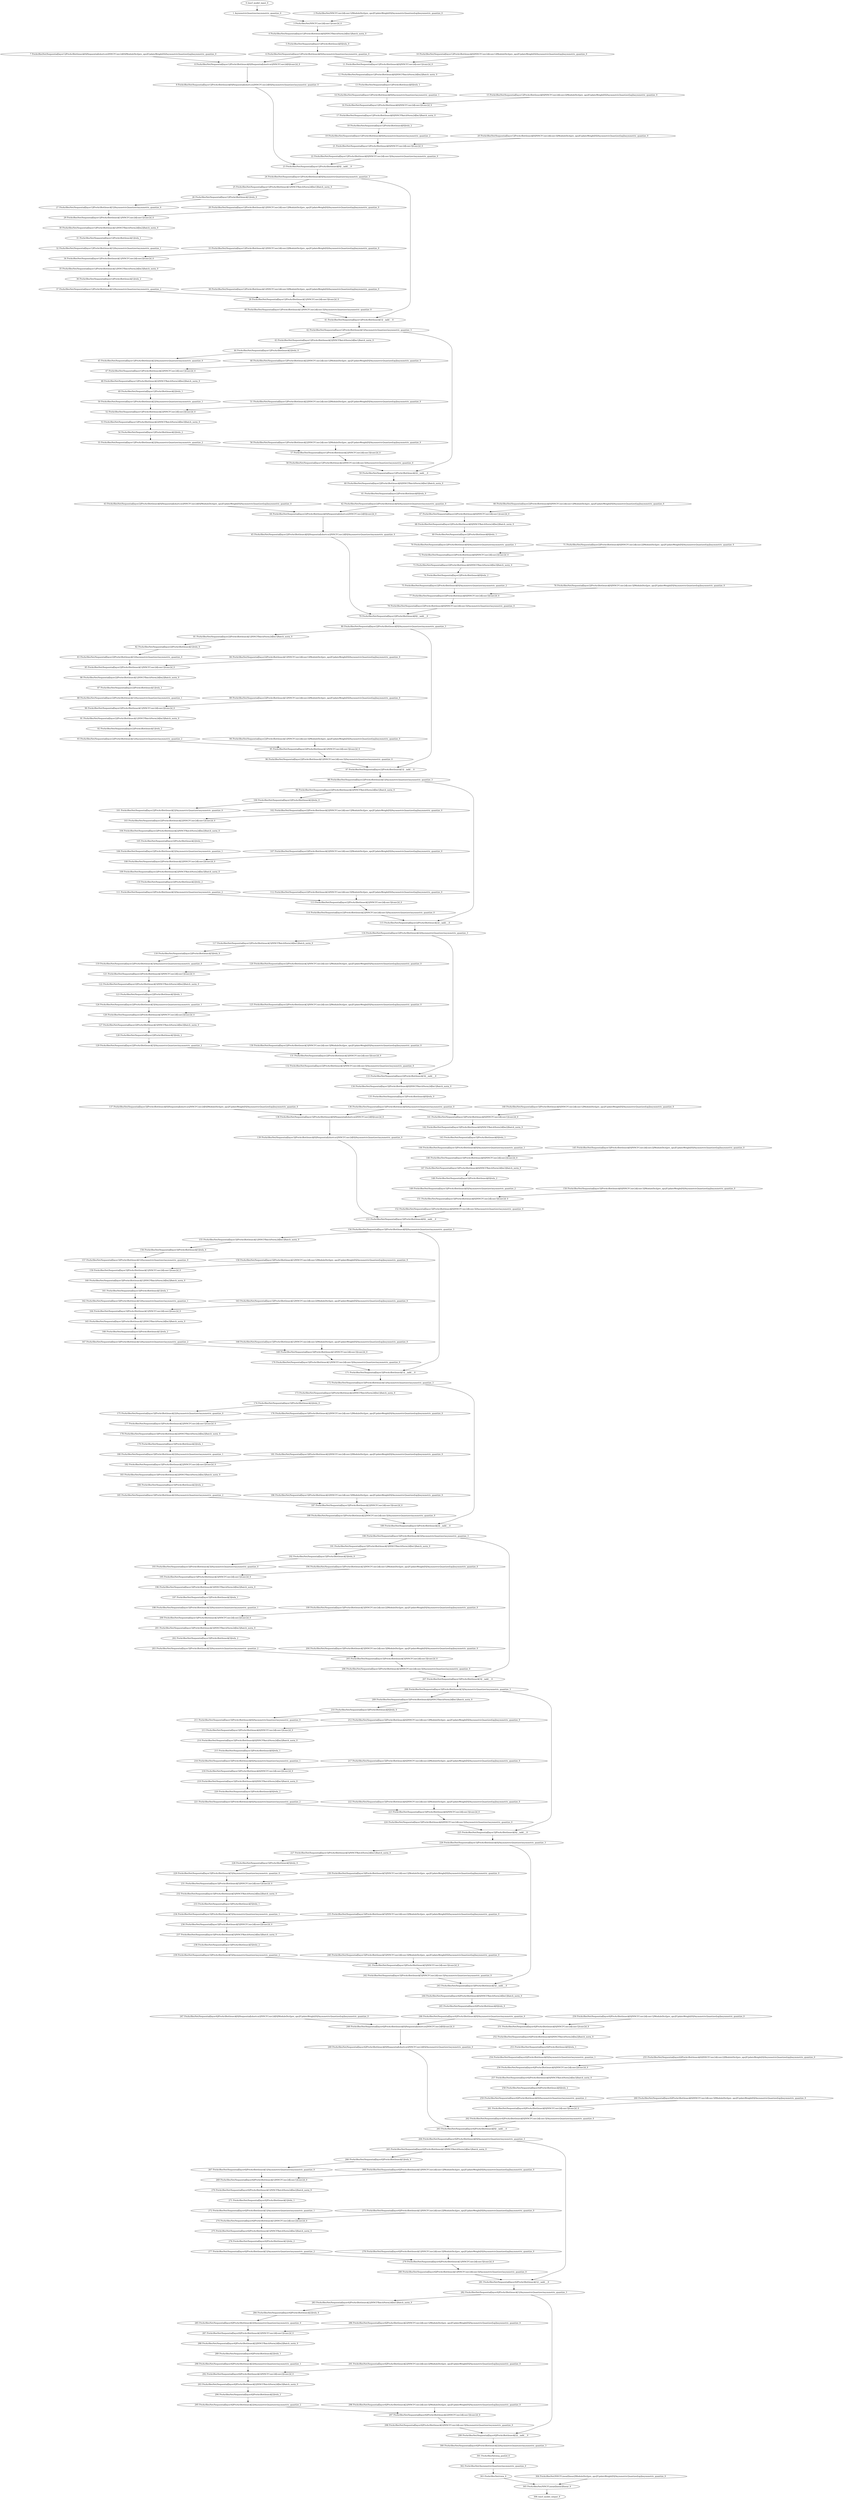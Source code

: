 strict digraph  {
"0 /nncf_model_input_0" [id=0, type=nncf_model_input];
"1 AsymmetricQuantizer/asymmetric_quantize_0" [id=1, type=asymmetric_quantize];
"2 PreActResNet/NNCFConv2d[conv1]/ModuleDict[pre_ops]/UpdateWeight[0]/AsymmetricQuantizer[op]/asymmetric_quantize_0" [id=2, type=asymmetric_quantize];
"3 PreActResNet/NNCFConv2d[conv1]/conv2d_0" [id=3, type=conv2d];
"4 PreActResNet/Sequential[layer1]/PreActBottleneck[0]/NNCFBatchNorm2d[bn1]/batch_norm_0" [id=4, type=batch_norm];
"5 PreActResNet/Sequential[layer1]/PreActBottleneck[0]/relu_0" [id=5, type=relu];
"6 PreActResNet/Sequential[layer1]/PreActBottleneck[0]/AsymmetricQuantizer/asymmetric_quantize_0" [id=6, type=asymmetric_quantize];
"7 PreActResNet/Sequential[layer1]/PreActBottleneck[0]/Sequential[shortcut]/NNCFConv2d[0]/ModuleDict[pre_ops]/UpdateWeight[0]/AsymmetricQuantizer[op]/asymmetric_quantize_0" [id=7, type=asymmetric_quantize];
"8 PreActResNet/Sequential[layer1]/PreActBottleneck[0]/Sequential[shortcut]/NNCFConv2d[0]/conv2d_0" [id=8, type=conv2d];
"9 PreActResNet/Sequential[layer1]/PreActBottleneck[0]/Sequential[shortcut]/NNCFConv2d[0]/AsymmetricQuantizer/asymmetric_quantize_0" [id=9, type=asymmetric_quantize];
"10 PreActResNet/Sequential[layer1]/PreActBottleneck[0]/NNCFConv2d[conv1]/ModuleDict[pre_ops]/UpdateWeight[0]/AsymmetricQuantizer[op]/asymmetric_quantize_0" [id=10, type=asymmetric_quantize];
"11 PreActResNet/Sequential[layer1]/PreActBottleneck[0]/NNCFConv2d[conv1]/conv2d_0" [id=11, type=conv2d];
"12 PreActResNet/Sequential[layer1]/PreActBottleneck[0]/NNCFBatchNorm2d[bn2]/batch_norm_0" [id=12, type=batch_norm];
"13 PreActResNet/Sequential[layer1]/PreActBottleneck[0]/relu_1" [id=13, type=relu];
"14 PreActResNet/Sequential[layer1]/PreActBottleneck[0]/AsymmetricQuantizer/asymmetric_quantize_1" [id=14, type=asymmetric_quantize];
"15 PreActResNet/Sequential[layer1]/PreActBottleneck[0]/NNCFConv2d[conv2]/ModuleDict[pre_ops]/UpdateWeight[0]/AsymmetricQuantizer[op]/asymmetric_quantize_0" [id=15, type=asymmetric_quantize];
"16 PreActResNet/Sequential[layer1]/PreActBottleneck[0]/NNCFConv2d[conv2]/conv2d_0" [id=16, type=conv2d];
"17 PreActResNet/Sequential[layer1]/PreActBottleneck[0]/NNCFBatchNorm2d[bn3]/batch_norm_0" [id=17, type=batch_norm];
"18 PreActResNet/Sequential[layer1]/PreActBottleneck[0]/relu_2" [id=18, type=relu];
"19 PreActResNet/Sequential[layer1]/PreActBottleneck[0]/AsymmetricQuantizer/asymmetric_quantize_2" [id=19, type=asymmetric_quantize];
"20 PreActResNet/Sequential[layer1]/PreActBottleneck[0]/NNCFConv2d[conv3]/ModuleDict[pre_ops]/UpdateWeight[0]/AsymmetricQuantizer[op]/asymmetric_quantize_0" [id=20, type=asymmetric_quantize];
"21 PreActResNet/Sequential[layer1]/PreActBottleneck[0]/NNCFConv2d[conv3]/conv2d_0" [id=21, type=conv2d];
"22 PreActResNet/Sequential[layer1]/PreActBottleneck[0]/NNCFConv2d[conv3]/AsymmetricQuantizer/asymmetric_quantize_0" [id=22, type=asymmetric_quantize];
"23 PreActResNet/Sequential[layer1]/PreActBottleneck[0]/__iadd___0" [id=23, type=__iadd__];
"24 PreActResNet/Sequential[layer1]/PreActBottleneck[0]/AsymmetricQuantizer/asymmetric_quantize_3" [id=24, type=asymmetric_quantize];
"25 PreActResNet/Sequential[layer1]/PreActBottleneck[1]/NNCFBatchNorm2d[bn1]/batch_norm_0" [id=25, type=batch_norm];
"26 PreActResNet/Sequential[layer1]/PreActBottleneck[1]/relu_0" [id=26, type=relu];
"27 PreActResNet/Sequential[layer1]/PreActBottleneck[1]/AsymmetricQuantizer/asymmetric_quantize_0" [id=27, type=asymmetric_quantize];
"28 PreActResNet/Sequential[layer1]/PreActBottleneck[1]/NNCFConv2d[conv1]/ModuleDict[pre_ops]/UpdateWeight[0]/AsymmetricQuantizer[op]/asymmetric_quantize_0" [id=28, type=asymmetric_quantize];
"29 PreActResNet/Sequential[layer1]/PreActBottleneck[1]/NNCFConv2d[conv1]/conv2d_0" [id=29, type=conv2d];
"30 PreActResNet/Sequential[layer1]/PreActBottleneck[1]/NNCFBatchNorm2d[bn2]/batch_norm_0" [id=30, type=batch_norm];
"31 PreActResNet/Sequential[layer1]/PreActBottleneck[1]/relu_1" [id=31, type=relu];
"32 PreActResNet/Sequential[layer1]/PreActBottleneck[1]/AsymmetricQuantizer/asymmetric_quantize_1" [id=32, type=asymmetric_quantize];
"33 PreActResNet/Sequential[layer1]/PreActBottleneck[1]/NNCFConv2d[conv2]/ModuleDict[pre_ops]/UpdateWeight[0]/AsymmetricQuantizer[op]/asymmetric_quantize_0" [id=33, type=asymmetric_quantize];
"34 PreActResNet/Sequential[layer1]/PreActBottleneck[1]/NNCFConv2d[conv2]/conv2d_0" [id=34, type=conv2d];
"35 PreActResNet/Sequential[layer1]/PreActBottleneck[1]/NNCFBatchNorm2d[bn3]/batch_norm_0" [id=35, type=batch_norm];
"36 PreActResNet/Sequential[layer1]/PreActBottleneck[1]/relu_2" [id=36, type=relu];
"37 PreActResNet/Sequential[layer1]/PreActBottleneck[1]/AsymmetricQuantizer/asymmetric_quantize_2" [id=37, type=asymmetric_quantize];
"38 PreActResNet/Sequential[layer1]/PreActBottleneck[1]/NNCFConv2d[conv3]/ModuleDict[pre_ops]/UpdateWeight[0]/AsymmetricQuantizer[op]/asymmetric_quantize_0" [id=38, type=asymmetric_quantize];
"39 PreActResNet/Sequential[layer1]/PreActBottleneck[1]/NNCFConv2d[conv3]/conv2d_0" [id=39, type=conv2d];
"40 PreActResNet/Sequential[layer1]/PreActBottleneck[1]/NNCFConv2d[conv3]/AsymmetricQuantizer/asymmetric_quantize_0" [id=40, type=asymmetric_quantize];
"41 PreActResNet/Sequential[layer1]/PreActBottleneck[1]/__iadd___0" [id=41, type=__iadd__];
"42 PreActResNet/Sequential[layer1]/PreActBottleneck[1]/AsymmetricQuantizer/asymmetric_quantize_3" [id=42, type=asymmetric_quantize];
"43 PreActResNet/Sequential[layer1]/PreActBottleneck[2]/NNCFBatchNorm2d[bn1]/batch_norm_0" [id=43, type=batch_norm];
"44 PreActResNet/Sequential[layer1]/PreActBottleneck[2]/relu_0" [id=44, type=relu];
"45 PreActResNet/Sequential[layer1]/PreActBottleneck[2]/AsymmetricQuantizer/asymmetric_quantize_0" [id=45, type=asymmetric_quantize];
"46 PreActResNet/Sequential[layer1]/PreActBottleneck[2]/NNCFConv2d[conv1]/ModuleDict[pre_ops]/UpdateWeight[0]/AsymmetricQuantizer[op]/asymmetric_quantize_0" [id=46, type=asymmetric_quantize];
"47 PreActResNet/Sequential[layer1]/PreActBottleneck[2]/NNCFConv2d[conv1]/conv2d_0" [id=47, type=conv2d];
"48 PreActResNet/Sequential[layer1]/PreActBottleneck[2]/NNCFBatchNorm2d[bn2]/batch_norm_0" [id=48, type=batch_norm];
"49 PreActResNet/Sequential[layer1]/PreActBottleneck[2]/relu_1" [id=49, type=relu];
"50 PreActResNet/Sequential[layer1]/PreActBottleneck[2]/AsymmetricQuantizer/asymmetric_quantize_1" [id=50, type=asymmetric_quantize];
"51 PreActResNet/Sequential[layer1]/PreActBottleneck[2]/NNCFConv2d[conv2]/ModuleDict[pre_ops]/UpdateWeight[0]/AsymmetricQuantizer[op]/asymmetric_quantize_0" [id=51, type=asymmetric_quantize];
"52 PreActResNet/Sequential[layer1]/PreActBottleneck[2]/NNCFConv2d[conv2]/conv2d_0" [id=52, type=conv2d];
"53 PreActResNet/Sequential[layer1]/PreActBottleneck[2]/NNCFBatchNorm2d[bn3]/batch_norm_0" [id=53, type=batch_norm];
"54 PreActResNet/Sequential[layer1]/PreActBottleneck[2]/relu_2" [id=54, type=relu];
"55 PreActResNet/Sequential[layer1]/PreActBottleneck[2]/AsymmetricQuantizer/asymmetric_quantize_2" [id=55, type=asymmetric_quantize];
"56 PreActResNet/Sequential[layer1]/PreActBottleneck[2]/NNCFConv2d[conv3]/ModuleDict[pre_ops]/UpdateWeight[0]/AsymmetricQuantizer[op]/asymmetric_quantize_0" [id=56, type=asymmetric_quantize];
"57 PreActResNet/Sequential[layer1]/PreActBottleneck[2]/NNCFConv2d[conv3]/conv2d_0" [id=57, type=conv2d];
"58 PreActResNet/Sequential[layer1]/PreActBottleneck[2]/NNCFConv2d[conv3]/AsymmetricQuantizer/asymmetric_quantize_0" [id=58, type=asymmetric_quantize];
"59 PreActResNet/Sequential[layer1]/PreActBottleneck[2]/__iadd___0" [id=59, type=__iadd__];
"60 PreActResNet/Sequential[layer2]/PreActBottleneck[0]/NNCFBatchNorm2d[bn1]/batch_norm_0" [id=60, type=batch_norm];
"61 PreActResNet/Sequential[layer2]/PreActBottleneck[0]/relu_0" [id=61, type=relu];
"62 PreActResNet/Sequential[layer2]/PreActBottleneck[0]/AsymmetricQuantizer/asymmetric_quantize_0" [id=62, type=asymmetric_quantize];
"63 PreActResNet/Sequential[layer2]/PreActBottleneck[0]/Sequential[shortcut]/NNCFConv2d[0]/ModuleDict[pre_ops]/UpdateWeight[0]/AsymmetricQuantizer[op]/asymmetric_quantize_0" [id=63, type=asymmetric_quantize];
"64 PreActResNet/Sequential[layer2]/PreActBottleneck[0]/Sequential[shortcut]/NNCFConv2d[0]/conv2d_0" [id=64, type=conv2d];
"65 PreActResNet/Sequential[layer2]/PreActBottleneck[0]/Sequential[shortcut]/NNCFConv2d[0]/AsymmetricQuantizer/asymmetric_quantize_0" [id=65, type=asymmetric_quantize];
"66 PreActResNet/Sequential[layer2]/PreActBottleneck[0]/NNCFConv2d[conv1]/ModuleDict[pre_ops]/UpdateWeight[0]/AsymmetricQuantizer[op]/asymmetric_quantize_0" [id=66, type=asymmetric_quantize];
"67 PreActResNet/Sequential[layer2]/PreActBottleneck[0]/NNCFConv2d[conv1]/conv2d_0" [id=67, type=conv2d];
"68 PreActResNet/Sequential[layer2]/PreActBottleneck[0]/NNCFBatchNorm2d[bn2]/batch_norm_0" [id=68, type=batch_norm];
"69 PreActResNet/Sequential[layer2]/PreActBottleneck[0]/relu_1" [id=69, type=relu];
"70 PreActResNet/Sequential[layer2]/PreActBottleneck[0]/AsymmetricQuantizer/asymmetric_quantize_1" [id=70, type=asymmetric_quantize];
"71 PreActResNet/Sequential[layer2]/PreActBottleneck[0]/NNCFConv2d[conv2]/ModuleDict[pre_ops]/UpdateWeight[0]/AsymmetricQuantizer[op]/asymmetric_quantize_0" [id=71, type=asymmetric_quantize];
"72 PreActResNet/Sequential[layer2]/PreActBottleneck[0]/NNCFConv2d[conv2]/conv2d_0" [id=72, type=conv2d];
"73 PreActResNet/Sequential[layer2]/PreActBottleneck[0]/NNCFBatchNorm2d[bn3]/batch_norm_0" [id=73, type=batch_norm];
"74 PreActResNet/Sequential[layer2]/PreActBottleneck[0]/relu_2" [id=74, type=relu];
"75 PreActResNet/Sequential[layer2]/PreActBottleneck[0]/AsymmetricQuantizer/asymmetric_quantize_2" [id=75, type=asymmetric_quantize];
"76 PreActResNet/Sequential[layer2]/PreActBottleneck[0]/NNCFConv2d[conv3]/ModuleDict[pre_ops]/UpdateWeight[0]/AsymmetricQuantizer[op]/asymmetric_quantize_0" [id=76, type=asymmetric_quantize];
"77 PreActResNet/Sequential[layer2]/PreActBottleneck[0]/NNCFConv2d[conv3]/conv2d_0" [id=77, type=conv2d];
"78 PreActResNet/Sequential[layer2]/PreActBottleneck[0]/NNCFConv2d[conv3]/AsymmetricQuantizer/asymmetric_quantize_0" [id=78, type=asymmetric_quantize];
"79 PreActResNet/Sequential[layer2]/PreActBottleneck[0]/__iadd___0" [id=79, type=__iadd__];
"80 PreActResNet/Sequential[layer2]/PreActBottleneck[0]/AsymmetricQuantizer/asymmetric_quantize_3" [id=80, type=asymmetric_quantize];
"81 PreActResNet/Sequential[layer2]/PreActBottleneck[1]/NNCFBatchNorm2d[bn1]/batch_norm_0" [id=81, type=batch_norm];
"82 PreActResNet/Sequential[layer2]/PreActBottleneck[1]/relu_0" [id=82, type=relu];
"83 PreActResNet/Sequential[layer2]/PreActBottleneck[1]/AsymmetricQuantizer/asymmetric_quantize_0" [id=83, type=asymmetric_quantize];
"84 PreActResNet/Sequential[layer2]/PreActBottleneck[1]/NNCFConv2d[conv1]/ModuleDict[pre_ops]/UpdateWeight[0]/AsymmetricQuantizer[op]/asymmetric_quantize_0" [id=84, type=asymmetric_quantize];
"85 PreActResNet/Sequential[layer2]/PreActBottleneck[1]/NNCFConv2d[conv1]/conv2d_0" [id=85, type=conv2d];
"86 PreActResNet/Sequential[layer2]/PreActBottleneck[1]/NNCFBatchNorm2d[bn2]/batch_norm_0" [id=86, type=batch_norm];
"87 PreActResNet/Sequential[layer2]/PreActBottleneck[1]/relu_1" [id=87, type=relu];
"88 PreActResNet/Sequential[layer2]/PreActBottleneck[1]/AsymmetricQuantizer/asymmetric_quantize_1" [id=88, type=asymmetric_quantize];
"89 PreActResNet/Sequential[layer2]/PreActBottleneck[1]/NNCFConv2d[conv2]/ModuleDict[pre_ops]/UpdateWeight[0]/AsymmetricQuantizer[op]/asymmetric_quantize_0" [id=89, type=asymmetric_quantize];
"90 PreActResNet/Sequential[layer2]/PreActBottleneck[1]/NNCFConv2d[conv2]/conv2d_0" [id=90, type=conv2d];
"91 PreActResNet/Sequential[layer2]/PreActBottleneck[1]/NNCFBatchNorm2d[bn3]/batch_norm_0" [id=91, type=batch_norm];
"92 PreActResNet/Sequential[layer2]/PreActBottleneck[1]/relu_2" [id=92, type=relu];
"93 PreActResNet/Sequential[layer2]/PreActBottleneck[1]/AsymmetricQuantizer/asymmetric_quantize_2" [id=93, type=asymmetric_quantize];
"94 PreActResNet/Sequential[layer2]/PreActBottleneck[1]/NNCFConv2d[conv3]/ModuleDict[pre_ops]/UpdateWeight[0]/AsymmetricQuantizer[op]/asymmetric_quantize_0" [id=94, type=asymmetric_quantize];
"95 PreActResNet/Sequential[layer2]/PreActBottleneck[1]/NNCFConv2d[conv3]/conv2d_0" [id=95, type=conv2d];
"96 PreActResNet/Sequential[layer2]/PreActBottleneck[1]/NNCFConv2d[conv3]/AsymmetricQuantizer/asymmetric_quantize_0" [id=96, type=asymmetric_quantize];
"97 PreActResNet/Sequential[layer2]/PreActBottleneck[1]/__iadd___0" [id=97, type=__iadd__];
"98 PreActResNet/Sequential[layer2]/PreActBottleneck[1]/AsymmetricQuantizer/asymmetric_quantize_3" [id=98, type=asymmetric_quantize];
"99 PreActResNet/Sequential[layer2]/PreActBottleneck[2]/NNCFBatchNorm2d[bn1]/batch_norm_0" [id=99, type=batch_norm];
"100 PreActResNet/Sequential[layer2]/PreActBottleneck[2]/relu_0" [id=100, type=relu];
"101 PreActResNet/Sequential[layer2]/PreActBottleneck[2]/AsymmetricQuantizer/asymmetric_quantize_0" [id=101, type=asymmetric_quantize];
"102 PreActResNet/Sequential[layer2]/PreActBottleneck[2]/NNCFConv2d[conv1]/ModuleDict[pre_ops]/UpdateWeight[0]/AsymmetricQuantizer[op]/asymmetric_quantize_0" [id=102, type=asymmetric_quantize];
"103 PreActResNet/Sequential[layer2]/PreActBottleneck[2]/NNCFConv2d[conv1]/conv2d_0" [id=103, type=conv2d];
"104 PreActResNet/Sequential[layer2]/PreActBottleneck[2]/NNCFBatchNorm2d[bn2]/batch_norm_0" [id=104, type=batch_norm];
"105 PreActResNet/Sequential[layer2]/PreActBottleneck[2]/relu_1" [id=105, type=relu];
"106 PreActResNet/Sequential[layer2]/PreActBottleneck[2]/AsymmetricQuantizer/asymmetric_quantize_1" [id=106, type=asymmetric_quantize];
"107 PreActResNet/Sequential[layer2]/PreActBottleneck[2]/NNCFConv2d[conv2]/ModuleDict[pre_ops]/UpdateWeight[0]/AsymmetricQuantizer[op]/asymmetric_quantize_0" [id=107, type=asymmetric_quantize];
"108 PreActResNet/Sequential[layer2]/PreActBottleneck[2]/NNCFConv2d[conv2]/conv2d_0" [id=108, type=conv2d];
"109 PreActResNet/Sequential[layer2]/PreActBottleneck[2]/NNCFBatchNorm2d[bn3]/batch_norm_0" [id=109, type=batch_norm];
"110 PreActResNet/Sequential[layer2]/PreActBottleneck[2]/relu_2" [id=110, type=relu];
"111 PreActResNet/Sequential[layer2]/PreActBottleneck[2]/AsymmetricQuantizer/asymmetric_quantize_2" [id=111, type=asymmetric_quantize];
"112 PreActResNet/Sequential[layer2]/PreActBottleneck[2]/NNCFConv2d[conv3]/ModuleDict[pre_ops]/UpdateWeight[0]/AsymmetricQuantizer[op]/asymmetric_quantize_0" [id=112, type=asymmetric_quantize];
"113 PreActResNet/Sequential[layer2]/PreActBottleneck[2]/NNCFConv2d[conv3]/conv2d_0" [id=113, type=conv2d];
"114 PreActResNet/Sequential[layer2]/PreActBottleneck[2]/NNCFConv2d[conv3]/AsymmetricQuantizer/asymmetric_quantize_0" [id=114, type=asymmetric_quantize];
"115 PreActResNet/Sequential[layer2]/PreActBottleneck[2]/__iadd___0" [id=115, type=__iadd__];
"116 PreActResNet/Sequential[layer2]/PreActBottleneck[2]/AsymmetricQuantizer/asymmetric_quantize_3" [id=116, type=asymmetric_quantize];
"117 PreActResNet/Sequential[layer2]/PreActBottleneck[3]/NNCFBatchNorm2d[bn1]/batch_norm_0" [id=117, type=batch_norm];
"118 PreActResNet/Sequential[layer2]/PreActBottleneck[3]/relu_0" [id=118, type=relu];
"119 PreActResNet/Sequential[layer2]/PreActBottleneck[3]/AsymmetricQuantizer/asymmetric_quantize_0" [id=119, type=asymmetric_quantize];
"120 PreActResNet/Sequential[layer2]/PreActBottleneck[3]/NNCFConv2d[conv1]/ModuleDict[pre_ops]/UpdateWeight[0]/AsymmetricQuantizer[op]/asymmetric_quantize_0" [id=120, type=asymmetric_quantize];
"121 PreActResNet/Sequential[layer2]/PreActBottleneck[3]/NNCFConv2d[conv1]/conv2d_0" [id=121, type=conv2d];
"122 PreActResNet/Sequential[layer2]/PreActBottleneck[3]/NNCFBatchNorm2d[bn2]/batch_norm_0" [id=122, type=batch_norm];
"123 PreActResNet/Sequential[layer2]/PreActBottleneck[3]/relu_1" [id=123, type=relu];
"124 PreActResNet/Sequential[layer2]/PreActBottleneck[3]/AsymmetricQuantizer/asymmetric_quantize_1" [id=124, type=asymmetric_quantize];
"125 PreActResNet/Sequential[layer2]/PreActBottleneck[3]/NNCFConv2d[conv2]/ModuleDict[pre_ops]/UpdateWeight[0]/AsymmetricQuantizer[op]/asymmetric_quantize_0" [id=125, type=asymmetric_quantize];
"126 PreActResNet/Sequential[layer2]/PreActBottleneck[3]/NNCFConv2d[conv2]/conv2d_0" [id=126, type=conv2d];
"127 PreActResNet/Sequential[layer2]/PreActBottleneck[3]/NNCFBatchNorm2d[bn3]/batch_norm_0" [id=127, type=batch_norm];
"128 PreActResNet/Sequential[layer2]/PreActBottleneck[3]/relu_2" [id=128, type=relu];
"129 PreActResNet/Sequential[layer2]/PreActBottleneck[3]/AsymmetricQuantizer/asymmetric_quantize_2" [id=129, type=asymmetric_quantize];
"130 PreActResNet/Sequential[layer2]/PreActBottleneck[3]/NNCFConv2d[conv3]/ModuleDict[pre_ops]/UpdateWeight[0]/AsymmetricQuantizer[op]/asymmetric_quantize_0" [id=130, type=asymmetric_quantize];
"131 PreActResNet/Sequential[layer2]/PreActBottleneck[3]/NNCFConv2d[conv3]/conv2d_0" [id=131, type=conv2d];
"132 PreActResNet/Sequential[layer2]/PreActBottleneck[3]/NNCFConv2d[conv3]/AsymmetricQuantizer/asymmetric_quantize_0" [id=132, type=asymmetric_quantize];
"133 PreActResNet/Sequential[layer2]/PreActBottleneck[3]/__iadd___0" [id=133, type=__iadd__];
"134 PreActResNet/Sequential[layer3]/PreActBottleneck[0]/NNCFBatchNorm2d[bn1]/batch_norm_0" [id=134, type=batch_norm];
"135 PreActResNet/Sequential[layer3]/PreActBottleneck[0]/relu_0" [id=135, type=relu];
"136 PreActResNet/Sequential[layer3]/PreActBottleneck[0]/AsymmetricQuantizer/asymmetric_quantize_0" [id=136, type=asymmetric_quantize];
"137 PreActResNet/Sequential[layer3]/PreActBottleneck[0]/Sequential[shortcut]/NNCFConv2d[0]/ModuleDict[pre_ops]/UpdateWeight[0]/AsymmetricQuantizer[op]/asymmetric_quantize_0" [id=137, type=asymmetric_quantize];
"138 PreActResNet/Sequential[layer3]/PreActBottleneck[0]/Sequential[shortcut]/NNCFConv2d[0]/conv2d_0" [id=138, type=conv2d];
"139 PreActResNet/Sequential[layer3]/PreActBottleneck[0]/Sequential[shortcut]/NNCFConv2d[0]/AsymmetricQuantizer/asymmetric_quantize_0" [id=139, type=asymmetric_quantize];
"140 PreActResNet/Sequential[layer3]/PreActBottleneck[0]/NNCFConv2d[conv1]/ModuleDict[pre_ops]/UpdateWeight[0]/AsymmetricQuantizer[op]/asymmetric_quantize_0" [id=140, type=asymmetric_quantize];
"141 PreActResNet/Sequential[layer3]/PreActBottleneck[0]/NNCFConv2d[conv1]/conv2d_0" [id=141, type=conv2d];
"142 PreActResNet/Sequential[layer3]/PreActBottleneck[0]/NNCFBatchNorm2d[bn2]/batch_norm_0" [id=142, type=batch_norm];
"143 PreActResNet/Sequential[layer3]/PreActBottleneck[0]/relu_1" [id=143, type=relu];
"144 PreActResNet/Sequential[layer3]/PreActBottleneck[0]/AsymmetricQuantizer/asymmetric_quantize_1" [id=144, type=asymmetric_quantize];
"145 PreActResNet/Sequential[layer3]/PreActBottleneck[0]/NNCFConv2d[conv2]/ModuleDict[pre_ops]/UpdateWeight[0]/AsymmetricQuantizer[op]/asymmetric_quantize_0" [id=145, type=asymmetric_quantize];
"146 PreActResNet/Sequential[layer3]/PreActBottleneck[0]/NNCFConv2d[conv2]/conv2d_0" [id=146, type=conv2d];
"147 PreActResNet/Sequential[layer3]/PreActBottleneck[0]/NNCFBatchNorm2d[bn3]/batch_norm_0" [id=147, type=batch_norm];
"148 PreActResNet/Sequential[layer3]/PreActBottleneck[0]/relu_2" [id=148, type=relu];
"149 PreActResNet/Sequential[layer3]/PreActBottleneck[0]/AsymmetricQuantizer/asymmetric_quantize_2" [id=149, type=asymmetric_quantize];
"150 PreActResNet/Sequential[layer3]/PreActBottleneck[0]/NNCFConv2d[conv3]/ModuleDict[pre_ops]/UpdateWeight[0]/AsymmetricQuantizer[op]/asymmetric_quantize_0" [id=150, type=asymmetric_quantize];
"151 PreActResNet/Sequential[layer3]/PreActBottleneck[0]/NNCFConv2d[conv3]/conv2d_0" [id=151, type=conv2d];
"152 PreActResNet/Sequential[layer3]/PreActBottleneck[0]/NNCFConv2d[conv3]/AsymmetricQuantizer/asymmetric_quantize_0" [id=152, type=asymmetric_quantize];
"153 PreActResNet/Sequential[layer3]/PreActBottleneck[0]/__iadd___0" [id=153, type=__iadd__];
"154 PreActResNet/Sequential[layer3]/PreActBottleneck[0]/AsymmetricQuantizer/asymmetric_quantize_3" [id=154, type=asymmetric_quantize];
"155 PreActResNet/Sequential[layer3]/PreActBottleneck[1]/NNCFBatchNorm2d[bn1]/batch_norm_0" [id=155, type=batch_norm];
"156 PreActResNet/Sequential[layer3]/PreActBottleneck[1]/relu_0" [id=156, type=relu];
"157 PreActResNet/Sequential[layer3]/PreActBottleneck[1]/AsymmetricQuantizer/asymmetric_quantize_0" [id=157, type=asymmetric_quantize];
"158 PreActResNet/Sequential[layer3]/PreActBottleneck[1]/NNCFConv2d[conv1]/ModuleDict[pre_ops]/UpdateWeight[0]/AsymmetricQuantizer[op]/asymmetric_quantize_0" [id=158, type=asymmetric_quantize];
"159 PreActResNet/Sequential[layer3]/PreActBottleneck[1]/NNCFConv2d[conv1]/conv2d_0" [id=159, type=conv2d];
"160 PreActResNet/Sequential[layer3]/PreActBottleneck[1]/NNCFBatchNorm2d[bn2]/batch_norm_0" [id=160, type=batch_norm];
"161 PreActResNet/Sequential[layer3]/PreActBottleneck[1]/relu_1" [id=161, type=relu];
"162 PreActResNet/Sequential[layer3]/PreActBottleneck[1]/AsymmetricQuantizer/asymmetric_quantize_1" [id=162, type=asymmetric_quantize];
"163 PreActResNet/Sequential[layer3]/PreActBottleneck[1]/NNCFConv2d[conv2]/ModuleDict[pre_ops]/UpdateWeight[0]/AsymmetricQuantizer[op]/asymmetric_quantize_0" [id=163, type=asymmetric_quantize];
"164 PreActResNet/Sequential[layer3]/PreActBottleneck[1]/NNCFConv2d[conv2]/conv2d_0" [id=164, type=conv2d];
"165 PreActResNet/Sequential[layer3]/PreActBottleneck[1]/NNCFBatchNorm2d[bn3]/batch_norm_0" [id=165, type=batch_norm];
"166 PreActResNet/Sequential[layer3]/PreActBottleneck[1]/relu_2" [id=166, type=relu];
"167 PreActResNet/Sequential[layer3]/PreActBottleneck[1]/AsymmetricQuantizer/asymmetric_quantize_2" [id=167, type=asymmetric_quantize];
"168 PreActResNet/Sequential[layer3]/PreActBottleneck[1]/NNCFConv2d[conv3]/ModuleDict[pre_ops]/UpdateWeight[0]/AsymmetricQuantizer[op]/asymmetric_quantize_0" [id=168, type=asymmetric_quantize];
"169 PreActResNet/Sequential[layer3]/PreActBottleneck[1]/NNCFConv2d[conv3]/conv2d_0" [id=169, type=conv2d];
"170 PreActResNet/Sequential[layer3]/PreActBottleneck[1]/NNCFConv2d[conv3]/AsymmetricQuantizer/asymmetric_quantize_0" [id=170, type=asymmetric_quantize];
"171 PreActResNet/Sequential[layer3]/PreActBottleneck[1]/__iadd___0" [id=171, type=__iadd__];
"172 PreActResNet/Sequential[layer3]/PreActBottleneck[1]/AsymmetricQuantizer/asymmetric_quantize_3" [id=172, type=asymmetric_quantize];
"173 PreActResNet/Sequential[layer3]/PreActBottleneck[2]/NNCFBatchNorm2d[bn1]/batch_norm_0" [id=173, type=batch_norm];
"174 PreActResNet/Sequential[layer3]/PreActBottleneck[2]/relu_0" [id=174, type=relu];
"175 PreActResNet/Sequential[layer3]/PreActBottleneck[2]/AsymmetricQuantizer/asymmetric_quantize_0" [id=175, type=asymmetric_quantize];
"176 PreActResNet/Sequential[layer3]/PreActBottleneck[2]/NNCFConv2d[conv1]/ModuleDict[pre_ops]/UpdateWeight[0]/AsymmetricQuantizer[op]/asymmetric_quantize_0" [id=176, type=asymmetric_quantize];
"177 PreActResNet/Sequential[layer3]/PreActBottleneck[2]/NNCFConv2d[conv1]/conv2d_0" [id=177, type=conv2d];
"178 PreActResNet/Sequential[layer3]/PreActBottleneck[2]/NNCFBatchNorm2d[bn2]/batch_norm_0" [id=178, type=batch_norm];
"179 PreActResNet/Sequential[layer3]/PreActBottleneck[2]/relu_1" [id=179, type=relu];
"180 PreActResNet/Sequential[layer3]/PreActBottleneck[2]/AsymmetricQuantizer/asymmetric_quantize_1" [id=180, type=asymmetric_quantize];
"181 PreActResNet/Sequential[layer3]/PreActBottleneck[2]/NNCFConv2d[conv2]/ModuleDict[pre_ops]/UpdateWeight[0]/AsymmetricQuantizer[op]/asymmetric_quantize_0" [id=181, type=asymmetric_quantize];
"182 PreActResNet/Sequential[layer3]/PreActBottleneck[2]/NNCFConv2d[conv2]/conv2d_0" [id=182, type=conv2d];
"183 PreActResNet/Sequential[layer3]/PreActBottleneck[2]/NNCFBatchNorm2d[bn3]/batch_norm_0" [id=183, type=batch_norm];
"184 PreActResNet/Sequential[layer3]/PreActBottleneck[2]/relu_2" [id=184, type=relu];
"185 PreActResNet/Sequential[layer3]/PreActBottleneck[2]/AsymmetricQuantizer/asymmetric_quantize_2" [id=185, type=asymmetric_quantize];
"186 PreActResNet/Sequential[layer3]/PreActBottleneck[2]/NNCFConv2d[conv3]/ModuleDict[pre_ops]/UpdateWeight[0]/AsymmetricQuantizer[op]/asymmetric_quantize_0" [id=186, type=asymmetric_quantize];
"187 PreActResNet/Sequential[layer3]/PreActBottleneck[2]/NNCFConv2d[conv3]/conv2d_0" [id=187, type=conv2d];
"188 PreActResNet/Sequential[layer3]/PreActBottleneck[2]/NNCFConv2d[conv3]/AsymmetricQuantizer/asymmetric_quantize_0" [id=188, type=asymmetric_quantize];
"189 PreActResNet/Sequential[layer3]/PreActBottleneck[2]/__iadd___0" [id=189, type=__iadd__];
"190 PreActResNet/Sequential[layer3]/PreActBottleneck[2]/AsymmetricQuantizer/asymmetric_quantize_3" [id=190, type=asymmetric_quantize];
"191 PreActResNet/Sequential[layer3]/PreActBottleneck[3]/NNCFBatchNorm2d[bn1]/batch_norm_0" [id=191, type=batch_norm];
"192 PreActResNet/Sequential[layer3]/PreActBottleneck[3]/relu_0" [id=192, type=relu];
"193 PreActResNet/Sequential[layer3]/PreActBottleneck[3]/AsymmetricQuantizer/asymmetric_quantize_0" [id=193, type=asymmetric_quantize];
"194 PreActResNet/Sequential[layer3]/PreActBottleneck[3]/NNCFConv2d[conv1]/ModuleDict[pre_ops]/UpdateWeight[0]/AsymmetricQuantizer[op]/asymmetric_quantize_0" [id=194, type=asymmetric_quantize];
"195 PreActResNet/Sequential[layer3]/PreActBottleneck[3]/NNCFConv2d[conv1]/conv2d_0" [id=195, type=conv2d];
"196 PreActResNet/Sequential[layer3]/PreActBottleneck[3]/NNCFBatchNorm2d[bn2]/batch_norm_0" [id=196, type=batch_norm];
"197 PreActResNet/Sequential[layer3]/PreActBottleneck[3]/relu_1" [id=197, type=relu];
"198 PreActResNet/Sequential[layer3]/PreActBottleneck[3]/AsymmetricQuantizer/asymmetric_quantize_1" [id=198, type=asymmetric_quantize];
"199 PreActResNet/Sequential[layer3]/PreActBottleneck[3]/NNCFConv2d[conv2]/ModuleDict[pre_ops]/UpdateWeight[0]/AsymmetricQuantizer[op]/asymmetric_quantize_0" [id=199, type=asymmetric_quantize];
"200 PreActResNet/Sequential[layer3]/PreActBottleneck[3]/NNCFConv2d[conv2]/conv2d_0" [id=200, type=conv2d];
"201 PreActResNet/Sequential[layer3]/PreActBottleneck[3]/NNCFBatchNorm2d[bn3]/batch_norm_0" [id=201, type=batch_norm];
"202 PreActResNet/Sequential[layer3]/PreActBottleneck[3]/relu_2" [id=202, type=relu];
"203 PreActResNet/Sequential[layer3]/PreActBottleneck[3]/AsymmetricQuantizer/asymmetric_quantize_2" [id=203, type=asymmetric_quantize];
"204 PreActResNet/Sequential[layer3]/PreActBottleneck[3]/NNCFConv2d[conv3]/ModuleDict[pre_ops]/UpdateWeight[0]/AsymmetricQuantizer[op]/asymmetric_quantize_0" [id=204, type=asymmetric_quantize];
"205 PreActResNet/Sequential[layer3]/PreActBottleneck[3]/NNCFConv2d[conv3]/conv2d_0" [id=205, type=conv2d];
"206 PreActResNet/Sequential[layer3]/PreActBottleneck[3]/NNCFConv2d[conv3]/AsymmetricQuantizer/asymmetric_quantize_0" [id=206, type=asymmetric_quantize];
"207 PreActResNet/Sequential[layer3]/PreActBottleneck[3]/__iadd___0" [id=207, type=__iadd__];
"208 PreActResNet/Sequential[layer3]/PreActBottleneck[3]/AsymmetricQuantizer/asymmetric_quantize_3" [id=208, type=asymmetric_quantize];
"209 PreActResNet/Sequential[layer3]/PreActBottleneck[4]/NNCFBatchNorm2d[bn1]/batch_norm_0" [id=209, type=batch_norm];
"210 PreActResNet/Sequential[layer3]/PreActBottleneck[4]/relu_0" [id=210, type=relu];
"211 PreActResNet/Sequential[layer3]/PreActBottleneck[4]/AsymmetricQuantizer/asymmetric_quantize_0" [id=211, type=asymmetric_quantize];
"212 PreActResNet/Sequential[layer3]/PreActBottleneck[4]/NNCFConv2d[conv1]/ModuleDict[pre_ops]/UpdateWeight[0]/AsymmetricQuantizer[op]/asymmetric_quantize_0" [id=212, type=asymmetric_quantize];
"213 PreActResNet/Sequential[layer3]/PreActBottleneck[4]/NNCFConv2d[conv1]/conv2d_0" [id=213, type=conv2d];
"214 PreActResNet/Sequential[layer3]/PreActBottleneck[4]/NNCFBatchNorm2d[bn2]/batch_norm_0" [id=214, type=batch_norm];
"215 PreActResNet/Sequential[layer3]/PreActBottleneck[4]/relu_1" [id=215, type=relu];
"216 PreActResNet/Sequential[layer3]/PreActBottleneck[4]/AsymmetricQuantizer/asymmetric_quantize_1" [id=216, type=asymmetric_quantize];
"217 PreActResNet/Sequential[layer3]/PreActBottleneck[4]/NNCFConv2d[conv2]/ModuleDict[pre_ops]/UpdateWeight[0]/AsymmetricQuantizer[op]/asymmetric_quantize_0" [id=217, type=asymmetric_quantize];
"218 PreActResNet/Sequential[layer3]/PreActBottleneck[4]/NNCFConv2d[conv2]/conv2d_0" [id=218, type=conv2d];
"219 PreActResNet/Sequential[layer3]/PreActBottleneck[4]/NNCFBatchNorm2d[bn3]/batch_norm_0" [id=219, type=batch_norm];
"220 PreActResNet/Sequential[layer3]/PreActBottleneck[4]/relu_2" [id=220, type=relu];
"221 PreActResNet/Sequential[layer3]/PreActBottleneck[4]/AsymmetricQuantizer/asymmetric_quantize_2" [id=221, type=asymmetric_quantize];
"222 PreActResNet/Sequential[layer3]/PreActBottleneck[4]/NNCFConv2d[conv3]/ModuleDict[pre_ops]/UpdateWeight[0]/AsymmetricQuantizer[op]/asymmetric_quantize_0" [id=222, type=asymmetric_quantize];
"223 PreActResNet/Sequential[layer3]/PreActBottleneck[4]/NNCFConv2d[conv3]/conv2d_0" [id=223, type=conv2d];
"224 PreActResNet/Sequential[layer3]/PreActBottleneck[4]/NNCFConv2d[conv3]/AsymmetricQuantizer/asymmetric_quantize_0" [id=224, type=asymmetric_quantize];
"225 PreActResNet/Sequential[layer3]/PreActBottleneck[4]/__iadd___0" [id=225, type=__iadd__];
"226 PreActResNet/Sequential[layer3]/PreActBottleneck[4]/AsymmetricQuantizer/asymmetric_quantize_3" [id=226, type=asymmetric_quantize];
"227 PreActResNet/Sequential[layer3]/PreActBottleneck[5]/NNCFBatchNorm2d[bn1]/batch_norm_0" [id=227, type=batch_norm];
"228 PreActResNet/Sequential[layer3]/PreActBottleneck[5]/relu_0" [id=228, type=relu];
"229 PreActResNet/Sequential[layer3]/PreActBottleneck[5]/AsymmetricQuantizer/asymmetric_quantize_0" [id=229, type=asymmetric_quantize];
"230 PreActResNet/Sequential[layer3]/PreActBottleneck[5]/NNCFConv2d[conv1]/ModuleDict[pre_ops]/UpdateWeight[0]/AsymmetricQuantizer[op]/asymmetric_quantize_0" [id=230, type=asymmetric_quantize];
"231 PreActResNet/Sequential[layer3]/PreActBottleneck[5]/NNCFConv2d[conv1]/conv2d_0" [id=231, type=conv2d];
"232 PreActResNet/Sequential[layer3]/PreActBottleneck[5]/NNCFBatchNorm2d[bn2]/batch_norm_0" [id=232, type=batch_norm];
"233 PreActResNet/Sequential[layer3]/PreActBottleneck[5]/relu_1" [id=233, type=relu];
"234 PreActResNet/Sequential[layer3]/PreActBottleneck[5]/AsymmetricQuantizer/asymmetric_quantize_1" [id=234, type=asymmetric_quantize];
"235 PreActResNet/Sequential[layer3]/PreActBottleneck[5]/NNCFConv2d[conv2]/ModuleDict[pre_ops]/UpdateWeight[0]/AsymmetricQuantizer[op]/asymmetric_quantize_0" [id=235, type=asymmetric_quantize];
"236 PreActResNet/Sequential[layer3]/PreActBottleneck[5]/NNCFConv2d[conv2]/conv2d_0" [id=236, type=conv2d];
"237 PreActResNet/Sequential[layer3]/PreActBottleneck[5]/NNCFBatchNorm2d[bn3]/batch_norm_0" [id=237, type=batch_norm];
"238 PreActResNet/Sequential[layer3]/PreActBottleneck[5]/relu_2" [id=238, type=relu];
"239 PreActResNet/Sequential[layer3]/PreActBottleneck[5]/AsymmetricQuantizer/asymmetric_quantize_2" [id=239, type=asymmetric_quantize];
"240 PreActResNet/Sequential[layer3]/PreActBottleneck[5]/NNCFConv2d[conv3]/ModuleDict[pre_ops]/UpdateWeight[0]/AsymmetricQuantizer[op]/asymmetric_quantize_0" [id=240, type=asymmetric_quantize];
"241 PreActResNet/Sequential[layer3]/PreActBottleneck[5]/NNCFConv2d[conv3]/conv2d_0" [id=241, type=conv2d];
"242 PreActResNet/Sequential[layer3]/PreActBottleneck[5]/NNCFConv2d[conv3]/AsymmetricQuantizer/asymmetric_quantize_0" [id=242, type=asymmetric_quantize];
"243 PreActResNet/Sequential[layer3]/PreActBottleneck[5]/__iadd___0" [id=243, type=__iadd__];
"244 PreActResNet/Sequential[layer4]/PreActBottleneck[0]/NNCFBatchNorm2d[bn1]/batch_norm_0" [id=244, type=batch_norm];
"245 PreActResNet/Sequential[layer4]/PreActBottleneck[0]/relu_0" [id=245, type=relu];
"246 PreActResNet/Sequential[layer4]/PreActBottleneck[0]/AsymmetricQuantizer/asymmetric_quantize_0" [id=246, type=asymmetric_quantize];
"247 PreActResNet/Sequential[layer4]/PreActBottleneck[0]/Sequential[shortcut]/NNCFConv2d[0]/ModuleDict[pre_ops]/UpdateWeight[0]/AsymmetricQuantizer[op]/asymmetric_quantize_0" [id=247, type=asymmetric_quantize];
"248 PreActResNet/Sequential[layer4]/PreActBottleneck[0]/Sequential[shortcut]/NNCFConv2d[0]/conv2d_0" [id=248, type=conv2d];
"249 PreActResNet/Sequential[layer4]/PreActBottleneck[0]/Sequential[shortcut]/NNCFConv2d[0]/AsymmetricQuantizer/asymmetric_quantize_0" [id=249, type=asymmetric_quantize];
"250 PreActResNet/Sequential[layer4]/PreActBottleneck[0]/NNCFConv2d[conv1]/ModuleDict[pre_ops]/UpdateWeight[0]/AsymmetricQuantizer[op]/asymmetric_quantize_0" [id=250, type=asymmetric_quantize];
"251 PreActResNet/Sequential[layer4]/PreActBottleneck[0]/NNCFConv2d[conv1]/conv2d_0" [id=251, type=conv2d];
"252 PreActResNet/Sequential[layer4]/PreActBottleneck[0]/NNCFBatchNorm2d[bn2]/batch_norm_0" [id=252, type=batch_norm];
"253 PreActResNet/Sequential[layer4]/PreActBottleneck[0]/relu_1" [id=253, type=relu];
"254 PreActResNet/Sequential[layer4]/PreActBottleneck[0]/AsymmetricQuantizer/asymmetric_quantize_1" [id=254, type=asymmetric_quantize];
"255 PreActResNet/Sequential[layer4]/PreActBottleneck[0]/NNCFConv2d[conv2]/ModuleDict[pre_ops]/UpdateWeight[0]/AsymmetricQuantizer[op]/asymmetric_quantize_0" [id=255, type=asymmetric_quantize];
"256 PreActResNet/Sequential[layer4]/PreActBottleneck[0]/NNCFConv2d[conv2]/conv2d_0" [id=256, type=conv2d];
"257 PreActResNet/Sequential[layer4]/PreActBottleneck[0]/NNCFBatchNorm2d[bn3]/batch_norm_0" [id=257, type=batch_norm];
"258 PreActResNet/Sequential[layer4]/PreActBottleneck[0]/relu_2" [id=258, type=relu];
"259 PreActResNet/Sequential[layer4]/PreActBottleneck[0]/AsymmetricQuantizer/asymmetric_quantize_2" [id=259, type=asymmetric_quantize];
"260 PreActResNet/Sequential[layer4]/PreActBottleneck[0]/NNCFConv2d[conv3]/ModuleDict[pre_ops]/UpdateWeight[0]/AsymmetricQuantizer[op]/asymmetric_quantize_0" [id=260, type=asymmetric_quantize];
"261 PreActResNet/Sequential[layer4]/PreActBottleneck[0]/NNCFConv2d[conv3]/conv2d_0" [id=261, type=conv2d];
"262 PreActResNet/Sequential[layer4]/PreActBottleneck[0]/NNCFConv2d[conv3]/AsymmetricQuantizer/asymmetric_quantize_0" [id=262, type=asymmetric_quantize];
"263 PreActResNet/Sequential[layer4]/PreActBottleneck[0]/__iadd___0" [id=263, type=__iadd__];
"264 PreActResNet/Sequential[layer4]/PreActBottleneck[0]/AsymmetricQuantizer/asymmetric_quantize_3" [id=264, type=asymmetric_quantize];
"265 PreActResNet/Sequential[layer4]/PreActBottleneck[1]/NNCFBatchNorm2d[bn1]/batch_norm_0" [id=265, type=batch_norm];
"266 PreActResNet/Sequential[layer4]/PreActBottleneck[1]/relu_0" [id=266, type=relu];
"267 PreActResNet/Sequential[layer4]/PreActBottleneck[1]/AsymmetricQuantizer/asymmetric_quantize_0" [id=267, type=asymmetric_quantize];
"268 PreActResNet/Sequential[layer4]/PreActBottleneck[1]/NNCFConv2d[conv1]/ModuleDict[pre_ops]/UpdateWeight[0]/AsymmetricQuantizer[op]/asymmetric_quantize_0" [id=268, type=asymmetric_quantize];
"269 PreActResNet/Sequential[layer4]/PreActBottleneck[1]/NNCFConv2d[conv1]/conv2d_0" [id=269, type=conv2d];
"270 PreActResNet/Sequential[layer4]/PreActBottleneck[1]/NNCFBatchNorm2d[bn2]/batch_norm_0" [id=270, type=batch_norm];
"271 PreActResNet/Sequential[layer4]/PreActBottleneck[1]/relu_1" [id=271, type=relu];
"272 PreActResNet/Sequential[layer4]/PreActBottleneck[1]/AsymmetricQuantizer/asymmetric_quantize_1" [id=272, type=asymmetric_quantize];
"273 PreActResNet/Sequential[layer4]/PreActBottleneck[1]/NNCFConv2d[conv2]/ModuleDict[pre_ops]/UpdateWeight[0]/AsymmetricQuantizer[op]/asymmetric_quantize_0" [id=273, type=asymmetric_quantize];
"274 PreActResNet/Sequential[layer4]/PreActBottleneck[1]/NNCFConv2d[conv2]/conv2d_0" [id=274, type=conv2d];
"275 PreActResNet/Sequential[layer4]/PreActBottleneck[1]/NNCFBatchNorm2d[bn3]/batch_norm_0" [id=275, type=batch_norm];
"276 PreActResNet/Sequential[layer4]/PreActBottleneck[1]/relu_2" [id=276, type=relu];
"277 PreActResNet/Sequential[layer4]/PreActBottleneck[1]/AsymmetricQuantizer/asymmetric_quantize_2" [id=277, type=asymmetric_quantize];
"278 PreActResNet/Sequential[layer4]/PreActBottleneck[1]/NNCFConv2d[conv3]/ModuleDict[pre_ops]/UpdateWeight[0]/AsymmetricQuantizer[op]/asymmetric_quantize_0" [id=278, type=asymmetric_quantize];
"279 PreActResNet/Sequential[layer4]/PreActBottleneck[1]/NNCFConv2d[conv3]/conv2d_0" [id=279, type=conv2d];
"280 PreActResNet/Sequential[layer4]/PreActBottleneck[1]/NNCFConv2d[conv3]/AsymmetricQuantizer/asymmetric_quantize_0" [id=280, type=asymmetric_quantize];
"281 PreActResNet/Sequential[layer4]/PreActBottleneck[1]/__iadd___0" [id=281, type=__iadd__];
"282 PreActResNet/Sequential[layer4]/PreActBottleneck[1]/AsymmetricQuantizer/asymmetric_quantize_3" [id=282, type=asymmetric_quantize];
"283 PreActResNet/Sequential[layer4]/PreActBottleneck[2]/NNCFBatchNorm2d[bn1]/batch_norm_0" [id=283, type=batch_norm];
"284 PreActResNet/Sequential[layer4]/PreActBottleneck[2]/relu_0" [id=284, type=relu];
"285 PreActResNet/Sequential[layer4]/PreActBottleneck[2]/AsymmetricQuantizer/asymmetric_quantize_0" [id=285, type=asymmetric_quantize];
"286 PreActResNet/Sequential[layer4]/PreActBottleneck[2]/NNCFConv2d[conv1]/ModuleDict[pre_ops]/UpdateWeight[0]/AsymmetricQuantizer[op]/asymmetric_quantize_0" [id=286, type=asymmetric_quantize];
"287 PreActResNet/Sequential[layer4]/PreActBottleneck[2]/NNCFConv2d[conv1]/conv2d_0" [id=287, type=conv2d];
"288 PreActResNet/Sequential[layer4]/PreActBottleneck[2]/NNCFBatchNorm2d[bn2]/batch_norm_0" [id=288, type=batch_norm];
"289 PreActResNet/Sequential[layer4]/PreActBottleneck[2]/relu_1" [id=289, type=relu];
"290 PreActResNet/Sequential[layer4]/PreActBottleneck[2]/AsymmetricQuantizer/asymmetric_quantize_1" [id=290, type=asymmetric_quantize];
"291 PreActResNet/Sequential[layer4]/PreActBottleneck[2]/NNCFConv2d[conv2]/ModuleDict[pre_ops]/UpdateWeight[0]/AsymmetricQuantizer[op]/asymmetric_quantize_0" [id=291, type=asymmetric_quantize];
"292 PreActResNet/Sequential[layer4]/PreActBottleneck[2]/NNCFConv2d[conv2]/conv2d_0" [id=292, type=conv2d];
"293 PreActResNet/Sequential[layer4]/PreActBottleneck[2]/NNCFBatchNorm2d[bn3]/batch_norm_0" [id=293, type=batch_norm];
"294 PreActResNet/Sequential[layer4]/PreActBottleneck[2]/relu_2" [id=294, type=relu];
"295 PreActResNet/Sequential[layer4]/PreActBottleneck[2]/AsymmetricQuantizer/asymmetric_quantize_2" [id=295, type=asymmetric_quantize];
"296 PreActResNet/Sequential[layer4]/PreActBottleneck[2]/NNCFConv2d[conv3]/ModuleDict[pre_ops]/UpdateWeight[0]/AsymmetricQuantizer[op]/asymmetric_quantize_0" [id=296, type=asymmetric_quantize];
"297 PreActResNet/Sequential[layer4]/PreActBottleneck[2]/NNCFConv2d[conv3]/conv2d_0" [id=297, type=conv2d];
"298 PreActResNet/Sequential[layer4]/PreActBottleneck[2]/NNCFConv2d[conv3]/AsymmetricQuantizer/asymmetric_quantize_0" [id=298, type=asymmetric_quantize];
"299 PreActResNet/Sequential[layer4]/PreActBottleneck[2]/__iadd___0" [id=299, type=__iadd__];
"300 PreActResNet/Sequential[layer4]/PreActBottleneck[2]/AsymmetricQuantizer/asymmetric_quantize_3" [id=300, type=asymmetric_quantize];
"301 PreActResNet/avg_pool2d_0" [id=301, type=avg_pool2d];
"302 PreActResNet/AsymmetricQuantizer/asymmetric_quantize_0" [id=302, type=asymmetric_quantize];
"303 PreActResNet/view_0" [id=303, type=view];
"304 PreActResNet/NNCFLinear[linear]/ModuleDict[pre_ops]/UpdateWeight[0]/AsymmetricQuantizer[op]/asymmetric_quantize_0" [id=304, type=asymmetric_quantize];
"305 PreActResNet/NNCFLinear[linear]/linear_0" [id=305, type=linear];
"306 /nncf_model_output_0" [id=306, type=nncf_model_output];
"0 /nncf_model_input_0" -> "1 AsymmetricQuantizer/asymmetric_quantize_0";
"1 AsymmetricQuantizer/asymmetric_quantize_0" -> "3 PreActResNet/NNCFConv2d[conv1]/conv2d_0";
"2 PreActResNet/NNCFConv2d[conv1]/ModuleDict[pre_ops]/UpdateWeight[0]/AsymmetricQuantizer[op]/asymmetric_quantize_0" -> "3 PreActResNet/NNCFConv2d[conv1]/conv2d_0";
"3 PreActResNet/NNCFConv2d[conv1]/conv2d_0" -> "4 PreActResNet/Sequential[layer1]/PreActBottleneck[0]/NNCFBatchNorm2d[bn1]/batch_norm_0";
"4 PreActResNet/Sequential[layer1]/PreActBottleneck[0]/NNCFBatchNorm2d[bn1]/batch_norm_0" -> "5 PreActResNet/Sequential[layer1]/PreActBottleneck[0]/relu_0";
"5 PreActResNet/Sequential[layer1]/PreActBottleneck[0]/relu_0" -> "6 PreActResNet/Sequential[layer1]/PreActBottleneck[0]/AsymmetricQuantizer/asymmetric_quantize_0";
"6 PreActResNet/Sequential[layer1]/PreActBottleneck[0]/AsymmetricQuantizer/asymmetric_quantize_0" -> "8 PreActResNet/Sequential[layer1]/PreActBottleneck[0]/Sequential[shortcut]/NNCFConv2d[0]/conv2d_0";
"6 PreActResNet/Sequential[layer1]/PreActBottleneck[0]/AsymmetricQuantizer/asymmetric_quantize_0" -> "11 PreActResNet/Sequential[layer1]/PreActBottleneck[0]/NNCFConv2d[conv1]/conv2d_0";
"7 PreActResNet/Sequential[layer1]/PreActBottleneck[0]/Sequential[shortcut]/NNCFConv2d[0]/ModuleDict[pre_ops]/UpdateWeight[0]/AsymmetricQuantizer[op]/asymmetric_quantize_0" -> "8 PreActResNet/Sequential[layer1]/PreActBottleneck[0]/Sequential[shortcut]/NNCFConv2d[0]/conv2d_0";
"8 PreActResNet/Sequential[layer1]/PreActBottleneck[0]/Sequential[shortcut]/NNCFConv2d[0]/conv2d_0" -> "9 PreActResNet/Sequential[layer1]/PreActBottleneck[0]/Sequential[shortcut]/NNCFConv2d[0]/AsymmetricQuantizer/asymmetric_quantize_0";
"9 PreActResNet/Sequential[layer1]/PreActBottleneck[0]/Sequential[shortcut]/NNCFConv2d[0]/AsymmetricQuantizer/asymmetric_quantize_0" -> "23 PreActResNet/Sequential[layer1]/PreActBottleneck[0]/__iadd___0";
"10 PreActResNet/Sequential[layer1]/PreActBottleneck[0]/NNCFConv2d[conv1]/ModuleDict[pre_ops]/UpdateWeight[0]/AsymmetricQuantizer[op]/asymmetric_quantize_0" -> "11 PreActResNet/Sequential[layer1]/PreActBottleneck[0]/NNCFConv2d[conv1]/conv2d_0";
"11 PreActResNet/Sequential[layer1]/PreActBottleneck[0]/NNCFConv2d[conv1]/conv2d_0" -> "12 PreActResNet/Sequential[layer1]/PreActBottleneck[0]/NNCFBatchNorm2d[bn2]/batch_norm_0";
"12 PreActResNet/Sequential[layer1]/PreActBottleneck[0]/NNCFBatchNorm2d[bn2]/batch_norm_0" -> "13 PreActResNet/Sequential[layer1]/PreActBottleneck[0]/relu_1";
"13 PreActResNet/Sequential[layer1]/PreActBottleneck[0]/relu_1" -> "14 PreActResNet/Sequential[layer1]/PreActBottleneck[0]/AsymmetricQuantizer/asymmetric_quantize_1";
"14 PreActResNet/Sequential[layer1]/PreActBottleneck[0]/AsymmetricQuantizer/asymmetric_quantize_1" -> "16 PreActResNet/Sequential[layer1]/PreActBottleneck[0]/NNCFConv2d[conv2]/conv2d_0";
"15 PreActResNet/Sequential[layer1]/PreActBottleneck[0]/NNCFConv2d[conv2]/ModuleDict[pre_ops]/UpdateWeight[0]/AsymmetricQuantizer[op]/asymmetric_quantize_0" -> "16 PreActResNet/Sequential[layer1]/PreActBottleneck[0]/NNCFConv2d[conv2]/conv2d_0";
"16 PreActResNet/Sequential[layer1]/PreActBottleneck[0]/NNCFConv2d[conv2]/conv2d_0" -> "17 PreActResNet/Sequential[layer1]/PreActBottleneck[0]/NNCFBatchNorm2d[bn3]/batch_norm_0";
"17 PreActResNet/Sequential[layer1]/PreActBottleneck[0]/NNCFBatchNorm2d[bn3]/batch_norm_0" -> "18 PreActResNet/Sequential[layer1]/PreActBottleneck[0]/relu_2";
"18 PreActResNet/Sequential[layer1]/PreActBottleneck[0]/relu_2" -> "19 PreActResNet/Sequential[layer1]/PreActBottleneck[0]/AsymmetricQuantizer/asymmetric_quantize_2";
"19 PreActResNet/Sequential[layer1]/PreActBottleneck[0]/AsymmetricQuantizer/asymmetric_quantize_2" -> "21 PreActResNet/Sequential[layer1]/PreActBottleneck[0]/NNCFConv2d[conv3]/conv2d_0";
"20 PreActResNet/Sequential[layer1]/PreActBottleneck[0]/NNCFConv2d[conv3]/ModuleDict[pre_ops]/UpdateWeight[0]/AsymmetricQuantizer[op]/asymmetric_quantize_0" -> "21 PreActResNet/Sequential[layer1]/PreActBottleneck[0]/NNCFConv2d[conv3]/conv2d_0";
"21 PreActResNet/Sequential[layer1]/PreActBottleneck[0]/NNCFConv2d[conv3]/conv2d_0" -> "22 PreActResNet/Sequential[layer1]/PreActBottleneck[0]/NNCFConv2d[conv3]/AsymmetricQuantizer/asymmetric_quantize_0";
"22 PreActResNet/Sequential[layer1]/PreActBottleneck[0]/NNCFConv2d[conv3]/AsymmetricQuantizer/asymmetric_quantize_0" -> "23 PreActResNet/Sequential[layer1]/PreActBottleneck[0]/__iadd___0";
"23 PreActResNet/Sequential[layer1]/PreActBottleneck[0]/__iadd___0" -> "24 PreActResNet/Sequential[layer1]/PreActBottleneck[0]/AsymmetricQuantizer/asymmetric_quantize_3";
"24 PreActResNet/Sequential[layer1]/PreActBottleneck[0]/AsymmetricQuantizer/asymmetric_quantize_3" -> "25 PreActResNet/Sequential[layer1]/PreActBottleneck[1]/NNCFBatchNorm2d[bn1]/batch_norm_0";
"24 PreActResNet/Sequential[layer1]/PreActBottleneck[0]/AsymmetricQuantizer/asymmetric_quantize_3" -> "41 PreActResNet/Sequential[layer1]/PreActBottleneck[1]/__iadd___0";
"25 PreActResNet/Sequential[layer1]/PreActBottleneck[1]/NNCFBatchNorm2d[bn1]/batch_norm_0" -> "26 PreActResNet/Sequential[layer1]/PreActBottleneck[1]/relu_0";
"26 PreActResNet/Sequential[layer1]/PreActBottleneck[1]/relu_0" -> "27 PreActResNet/Sequential[layer1]/PreActBottleneck[1]/AsymmetricQuantizer/asymmetric_quantize_0";
"27 PreActResNet/Sequential[layer1]/PreActBottleneck[1]/AsymmetricQuantizer/asymmetric_quantize_0" -> "29 PreActResNet/Sequential[layer1]/PreActBottleneck[1]/NNCFConv2d[conv1]/conv2d_0";
"28 PreActResNet/Sequential[layer1]/PreActBottleneck[1]/NNCFConv2d[conv1]/ModuleDict[pre_ops]/UpdateWeight[0]/AsymmetricQuantizer[op]/asymmetric_quantize_0" -> "29 PreActResNet/Sequential[layer1]/PreActBottleneck[1]/NNCFConv2d[conv1]/conv2d_0";
"29 PreActResNet/Sequential[layer1]/PreActBottleneck[1]/NNCFConv2d[conv1]/conv2d_0" -> "30 PreActResNet/Sequential[layer1]/PreActBottleneck[1]/NNCFBatchNorm2d[bn2]/batch_norm_0";
"30 PreActResNet/Sequential[layer1]/PreActBottleneck[1]/NNCFBatchNorm2d[bn2]/batch_norm_0" -> "31 PreActResNet/Sequential[layer1]/PreActBottleneck[1]/relu_1";
"31 PreActResNet/Sequential[layer1]/PreActBottleneck[1]/relu_1" -> "32 PreActResNet/Sequential[layer1]/PreActBottleneck[1]/AsymmetricQuantizer/asymmetric_quantize_1";
"32 PreActResNet/Sequential[layer1]/PreActBottleneck[1]/AsymmetricQuantizer/asymmetric_quantize_1" -> "34 PreActResNet/Sequential[layer1]/PreActBottleneck[1]/NNCFConv2d[conv2]/conv2d_0";
"33 PreActResNet/Sequential[layer1]/PreActBottleneck[1]/NNCFConv2d[conv2]/ModuleDict[pre_ops]/UpdateWeight[0]/AsymmetricQuantizer[op]/asymmetric_quantize_0" -> "34 PreActResNet/Sequential[layer1]/PreActBottleneck[1]/NNCFConv2d[conv2]/conv2d_0";
"34 PreActResNet/Sequential[layer1]/PreActBottleneck[1]/NNCFConv2d[conv2]/conv2d_0" -> "35 PreActResNet/Sequential[layer1]/PreActBottleneck[1]/NNCFBatchNorm2d[bn3]/batch_norm_0";
"35 PreActResNet/Sequential[layer1]/PreActBottleneck[1]/NNCFBatchNorm2d[bn3]/batch_norm_0" -> "36 PreActResNet/Sequential[layer1]/PreActBottleneck[1]/relu_2";
"36 PreActResNet/Sequential[layer1]/PreActBottleneck[1]/relu_2" -> "37 PreActResNet/Sequential[layer1]/PreActBottleneck[1]/AsymmetricQuantizer/asymmetric_quantize_2";
"37 PreActResNet/Sequential[layer1]/PreActBottleneck[1]/AsymmetricQuantizer/asymmetric_quantize_2" -> "39 PreActResNet/Sequential[layer1]/PreActBottleneck[1]/NNCFConv2d[conv3]/conv2d_0";
"38 PreActResNet/Sequential[layer1]/PreActBottleneck[1]/NNCFConv2d[conv3]/ModuleDict[pre_ops]/UpdateWeight[0]/AsymmetricQuantizer[op]/asymmetric_quantize_0" -> "39 PreActResNet/Sequential[layer1]/PreActBottleneck[1]/NNCFConv2d[conv3]/conv2d_0";
"39 PreActResNet/Sequential[layer1]/PreActBottleneck[1]/NNCFConv2d[conv3]/conv2d_0" -> "40 PreActResNet/Sequential[layer1]/PreActBottleneck[1]/NNCFConv2d[conv3]/AsymmetricQuantizer/asymmetric_quantize_0";
"40 PreActResNet/Sequential[layer1]/PreActBottleneck[1]/NNCFConv2d[conv3]/AsymmetricQuantizer/asymmetric_quantize_0" -> "41 PreActResNet/Sequential[layer1]/PreActBottleneck[1]/__iadd___0";
"41 PreActResNet/Sequential[layer1]/PreActBottleneck[1]/__iadd___0" -> "42 PreActResNet/Sequential[layer1]/PreActBottleneck[1]/AsymmetricQuantizer/asymmetric_quantize_3";
"42 PreActResNet/Sequential[layer1]/PreActBottleneck[1]/AsymmetricQuantizer/asymmetric_quantize_3" -> "43 PreActResNet/Sequential[layer1]/PreActBottleneck[2]/NNCFBatchNorm2d[bn1]/batch_norm_0";
"42 PreActResNet/Sequential[layer1]/PreActBottleneck[1]/AsymmetricQuantizer/asymmetric_quantize_3" -> "59 PreActResNet/Sequential[layer1]/PreActBottleneck[2]/__iadd___0";
"43 PreActResNet/Sequential[layer1]/PreActBottleneck[2]/NNCFBatchNorm2d[bn1]/batch_norm_0" -> "44 PreActResNet/Sequential[layer1]/PreActBottleneck[2]/relu_0";
"44 PreActResNet/Sequential[layer1]/PreActBottleneck[2]/relu_0" -> "45 PreActResNet/Sequential[layer1]/PreActBottleneck[2]/AsymmetricQuantizer/asymmetric_quantize_0";
"45 PreActResNet/Sequential[layer1]/PreActBottleneck[2]/AsymmetricQuantizer/asymmetric_quantize_0" -> "47 PreActResNet/Sequential[layer1]/PreActBottleneck[2]/NNCFConv2d[conv1]/conv2d_0";
"46 PreActResNet/Sequential[layer1]/PreActBottleneck[2]/NNCFConv2d[conv1]/ModuleDict[pre_ops]/UpdateWeight[0]/AsymmetricQuantizer[op]/asymmetric_quantize_0" -> "47 PreActResNet/Sequential[layer1]/PreActBottleneck[2]/NNCFConv2d[conv1]/conv2d_0";
"47 PreActResNet/Sequential[layer1]/PreActBottleneck[2]/NNCFConv2d[conv1]/conv2d_0" -> "48 PreActResNet/Sequential[layer1]/PreActBottleneck[2]/NNCFBatchNorm2d[bn2]/batch_norm_0";
"48 PreActResNet/Sequential[layer1]/PreActBottleneck[2]/NNCFBatchNorm2d[bn2]/batch_norm_0" -> "49 PreActResNet/Sequential[layer1]/PreActBottleneck[2]/relu_1";
"49 PreActResNet/Sequential[layer1]/PreActBottleneck[2]/relu_1" -> "50 PreActResNet/Sequential[layer1]/PreActBottleneck[2]/AsymmetricQuantizer/asymmetric_quantize_1";
"50 PreActResNet/Sequential[layer1]/PreActBottleneck[2]/AsymmetricQuantizer/asymmetric_quantize_1" -> "52 PreActResNet/Sequential[layer1]/PreActBottleneck[2]/NNCFConv2d[conv2]/conv2d_0";
"51 PreActResNet/Sequential[layer1]/PreActBottleneck[2]/NNCFConv2d[conv2]/ModuleDict[pre_ops]/UpdateWeight[0]/AsymmetricQuantizer[op]/asymmetric_quantize_0" -> "52 PreActResNet/Sequential[layer1]/PreActBottleneck[2]/NNCFConv2d[conv2]/conv2d_0";
"52 PreActResNet/Sequential[layer1]/PreActBottleneck[2]/NNCFConv2d[conv2]/conv2d_0" -> "53 PreActResNet/Sequential[layer1]/PreActBottleneck[2]/NNCFBatchNorm2d[bn3]/batch_norm_0";
"53 PreActResNet/Sequential[layer1]/PreActBottleneck[2]/NNCFBatchNorm2d[bn3]/batch_norm_0" -> "54 PreActResNet/Sequential[layer1]/PreActBottleneck[2]/relu_2";
"54 PreActResNet/Sequential[layer1]/PreActBottleneck[2]/relu_2" -> "55 PreActResNet/Sequential[layer1]/PreActBottleneck[2]/AsymmetricQuantizer/asymmetric_quantize_2";
"55 PreActResNet/Sequential[layer1]/PreActBottleneck[2]/AsymmetricQuantizer/asymmetric_quantize_2" -> "57 PreActResNet/Sequential[layer1]/PreActBottleneck[2]/NNCFConv2d[conv3]/conv2d_0";
"56 PreActResNet/Sequential[layer1]/PreActBottleneck[2]/NNCFConv2d[conv3]/ModuleDict[pre_ops]/UpdateWeight[0]/AsymmetricQuantizer[op]/asymmetric_quantize_0" -> "57 PreActResNet/Sequential[layer1]/PreActBottleneck[2]/NNCFConv2d[conv3]/conv2d_0";
"57 PreActResNet/Sequential[layer1]/PreActBottleneck[2]/NNCFConv2d[conv3]/conv2d_0" -> "58 PreActResNet/Sequential[layer1]/PreActBottleneck[2]/NNCFConv2d[conv3]/AsymmetricQuantizer/asymmetric_quantize_0";
"58 PreActResNet/Sequential[layer1]/PreActBottleneck[2]/NNCFConv2d[conv3]/AsymmetricQuantizer/asymmetric_quantize_0" -> "59 PreActResNet/Sequential[layer1]/PreActBottleneck[2]/__iadd___0";
"59 PreActResNet/Sequential[layer1]/PreActBottleneck[2]/__iadd___0" -> "60 PreActResNet/Sequential[layer2]/PreActBottleneck[0]/NNCFBatchNorm2d[bn1]/batch_norm_0";
"60 PreActResNet/Sequential[layer2]/PreActBottleneck[0]/NNCFBatchNorm2d[bn1]/batch_norm_0" -> "61 PreActResNet/Sequential[layer2]/PreActBottleneck[0]/relu_0";
"61 PreActResNet/Sequential[layer2]/PreActBottleneck[0]/relu_0" -> "62 PreActResNet/Sequential[layer2]/PreActBottleneck[0]/AsymmetricQuantizer/asymmetric_quantize_0";
"62 PreActResNet/Sequential[layer2]/PreActBottleneck[0]/AsymmetricQuantizer/asymmetric_quantize_0" -> "64 PreActResNet/Sequential[layer2]/PreActBottleneck[0]/Sequential[shortcut]/NNCFConv2d[0]/conv2d_0";
"62 PreActResNet/Sequential[layer2]/PreActBottleneck[0]/AsymmetricQuantizer/asymmetric_quantize_0" -> "67 PreActResNet/Sequential[layer2]/PreActBottleneck[0]/NNCFConv2d[conv1]/conv2d_0";
"63 PreActResNet/Sequential[layer2]/PreActBottleneck[0]/Sequential[shortcut]/NNCFConv2d[0]/ModuleDict[pre_ops]/UpdateWeight[0]/AsymmetricQuantizer[op]/asymmetric_quantize_0" -> "64 PreActResNet/Sequential[layer2]/PreActBottleneck[0]/Sequential[shortcut]/NNCFConv2d[0]/conv2d_0";
"64 PreActResNet/Sequential[layer2]/PreActBottleneck[0]/Sequential[shortcut]/NNCFConv2d[0]/conv2d_0" -> "65 PreActResNet/Sequential[layer2]/PreActBottleneck[0]/Sequential[shortcut]/NNCFConv2d[0]/AsymmetricQuantizer/asymmetric_quantize_0";
"65 PreActResNet/Sequential[layer2]/PreActBottleneck[0]/Sequential[shortcut]/NNCFConv2d[0]/AsymmetricQuantizer/asymmetric_quantize_0" -> "79 PreActResNet/Sequential[layer2]/PreActBottleneck[0]/__iadd___0";
"66 PreActResNet/Sequential[layer2]/PreActBottleneck[0]/NNCFConv2d[conv1]/ModuleDict[pre_ops]/UpdateWeight[0]/AsymmetricQuantizer[op]/asymmetric_quantize_0" -> "67 PreActResNet/Sequential[layer2]/PreActBottleneck[0]/NNCFConv2d[conv1]/conv2d_0";
"67 PreActResNet/Sequential[layer2]/PreActBottleneck[0]/NNCFConv2d[conv1]/conv2d_0" -> "68 PreActResNet/Sequential[layer2]/PreActBottleneck[0]/NNCFBatchNorm2d[bn2]/batch_norm_0";
"68 PreActResNet/Sequential[layer2]/PreActBottleneck[0]/NNCFBatchNorm2d[bn2]/batch_norm_0" -> "69 PreActResNet/Sequential[layer2]/PreActBottleneck[0]/relu_1";
"69 PreActResNet/Sequential[layer2]/PreActBottleneck[0]/relu_1" -> "70 PreActResNet/Sequential[layer2]/PreActBottleneck[0]/AsymmetricQuantizer/asymmetric_quantize_1";
"70 PreActResNet/Sequential[layer2]/PreActBottleneck[0]/AsymmetricQuantizer/asymmetric_quantize_1" -> "72 PreActResNet/Sequential[layer2]/PreActBottleneck[0]/NNCFConv2d[conv2]/conv2d_0";
"71 PreActResNet/Sequential[layer2]/PreActBottleneck[0]/NNCFConv2d[conv2]/ModuleDict[pre_ops]/UpdateWeight[0]/AsymmetricQuantizer[op]/asymmetric_quantize_0" -> "72 PreActResNet/Sequential[layer2]/PreActBottleneck[0]/NNCFConv2d[conv2]/conv2d_0";
"72 PreActResNet/Sequential[layer2]/PreActBottleneck[0]/NNCFConv2d[conv2]/conv2d_0" -> "73 PreActResNet/Sequential[layer2]/PreActBottleneck[0]/NNCFBatchNorm2d[bn3]/batch_norm_0";
"73 PreActResNet/Sequential[layer2]/PreActBottleneck[0]/NNCFBatchNorm2d[bn3]/batch_norm_0" -> "74 PreActResNet/Sequential[layer2]/PreActBottleneck[0]/relu_2";
"74 PreActResNet/Sequential[layer2]/PreActBottleneck[0]/relu_2" -> "75 PreActResNet/Sequential[layer2]/PreActBottleneck[0]/AsymmetricQuantizer/asymmetric_quantize_2";
"75 PreActResNet/Sequential[layer2]/PreActBottleneck[0]/AsymmetricQuantizer/asymmetric_quantize_2" -> "77 PreActResNet/Sequential[layer2]/PreActBottleneck[0]/NNCFConv2d[conv3]/conv2d_0";
"76 PreActResNet/Sequential[layer2]/PreActBottleneck[0]/NNCFConv2d[conv3]/ModuleDict[pre_ops]/UpdateWeight[0]/AsymmetricQuantizer[op]/asymmetric_quantize_0" -> "77 PreActResNet/Sequential[layer2]/PreActBottleneck[0]/NNCFConv2d[conv3]/conv2d_0";
"77 PreActResNet/Sequential[layer2]/PreActBottleneck[0]/NNCFConv2d[conv3]/conv2d_0" -> "78 PreActResNet/Sequential[layer2]/PreActBottleneck[0]/NNCFConv2d[conv3]/AsymmetricQuantizer/asymmetric_quantize_0";
"78 PreActResNet/Sequential[layer2]/PreActBottleneck[0]/NNCFConv2d[conv3]/AsymmetricQuantizer/asymmetric_quantize_0" -> "79 PreActResNet/Sequential[layer2]/PreActBottleneck[0]/__iadd___0";
"79 PreActResNet/Sequential[layer2]/PreActBottleneck[0]/__iadd___0" -> "80 PreActResNet/Sequential[layer2]/PreActBottleneck[0]/AsymmetricQuantizer/asymmetric_quantize_3";
"80 PreActResNet/Sequential[layer2]/PreActBottleneck[0]/AsymmetricQuantizer/asymmetric_quantize_3" -> "81 PreActResNet/Sequential[layer2]/PreActBottleneck[1]/NNCFBatchNorm2d[bn1]/batch_norm_0";
"80 PreActResNet/Sequential[layer2]/PreActBottleneck[0]/AsymmetricQuantizer/asymmetric_quantize_3" -> "97 PreActResNet/Sequential[layer2]/PreActBottleneck[1]/__iadd___0";
"81 PreActResNet/Sequential[layer2]/PreActBottleneck[1]/NNCFBatchNorm2d[bn1]/batch_norm_0" -> "82 PreActResNet/Sequential[layer2]/PreActBottleneck[1]/relu_0";
"82 PreActResNet/Sequential[layer2]/PreActBottleneck[1]/relu_0" -> "83 PreActResNet/Sequential[layer2]/PreActBottleneck[1]/AsymmetricQuantizer/asymmetric_quantize_0";
"83 PreActResNet/Sequential[layer2]/PreActBottleneck[1]/AsymmetricQuantizer/asymmetric_quantize_0" -> "85 PreActResNet/Sequential[layer2]/PreActBottleneck[1]/NNCFConv2d[conv1]/conv2d_0";
"84 PreActResNet/Sequential[layer2]/PreActBottleneck[1]/NNCFConv2d[conv1]/ModuleDict[pre_ops]/UpdateWeight[0]/AsymmetricQuantizer[op]/asymmetric_quantize_0" -> "85 PreActResNet/Sequential[layer2]/PreActBottleneck[1]/NNCFConv2d[conv1]/conv2d_0";
"85 PreActResNet/Sequential[layer2]/PreActBottleneck[1]/NNCFConv2d[conv1]/conv2d_0" -> "86 PreActResNet/Sequential[layer2]/PreActBottleneck[1]/NNCFBatchNorm2d[bn2]/batch_norm_0";
"86 PreActResNet/Sequential[layer2]/PreActBottleneck[1]/NNCFBatchNorm2d[bn2]/batch_norm_0" -> "87 PreActResNet/Sequential[layer2]/PreActBottleneck[1]/relu_1";
"87 PreActResNet/Sequential[layer2]/PreActBottleneck[1]/relu_1" -> "88 PreActResNet/Sequential[layer2]/PreActBottleneck[1]/AsymmetricQuantizer/asymmetric_quantize_1";
"88 PreActResNet/Sequential[layer2]/PreActBottleneck[1]/AsymmetricQuantizer/asymmetric_quantize_1" -> "90 PreActResNet/Sequential[layer2]/PreActBottleneck[1]/NNCFConv2d[conv2]/conv2d_0";
"89 PreActResNet/Sequential[layer2]/PreActBottleneck[1]/NNCFConv2d[conv2]/ModuleDict[pre_ops]/UpdateWeight[0]/AsymmetricQuantizer[op]/asymmetric_quantize_0" -> "90 PreActResNet/Sequential[layer2]/PreActBottleneck[1]/NNCFConv2d[conv2]/conv2d_0";
"90 PreActResNet/Sequential[layer2]/PreActBottleneck[1]/NNCFConv2d[conv2]/conv2d_0" -> "91 PreActResNet/Sequential[layer2]/PreActBottleneck[1]/NNCFBatchNorm2d[bn3]/batch_norm_0";
"91 PreActResNet/Sequential[layer2]/PreActBottleneck[1]/NNCFBatchNorm2d[bn3]/batch_norm_0" -> "92 PreActResNet/Sequential[layer2]/PreActBottleneck[1]/relu_2";
"92 PreActResNet/Sequential[layer2]/PreActBottleneck[1]/relu_2" -> "93 PreActResNet/Sequential[layer2]/PreActBottleneck[1]/AsymmetricQuantizer/asymmetric_quantize_2";
"93 PreActResNet/Sequential[layer2]/PreActBottleneck[1]/AsymmetricQuantizer/asymmetric_quantize_2" -> "95 PreActResNet/Sequential[layer2]/PreActBottleneck[1]/NNCFConv2d[conv3]/conv2d_0";
"94 PreActResNet/Sequential[layer2]/PreActBottleneck[1]/NNCFConv2d[conv3]/ModuleDict[pre_ops]/UpdateWeight[0]/AsymmetricQuantizer[op]/asymmetric_quantize_0" -> "95 PreActResNet/Sequential[layer2]/PreActBottleneck[1]/NNCFConv2d[conv3]/conv2d_0";
"95 PreActResNet/Sequential[layer2]/PreActBottleneck[1]/NNCFConv2d[conv3]/conv2d_0" -> "96 PreActResNet/Sequential[layer2]/PreActBottleneck[1]/NNCFConv2d[conv3]/AsymmetricQuantizer/asymmetric_quantize_0";
"96 PreActResNet/Sequential[layer2]/PreActBottleneck[1]/NNCFConv2d[conv3]/AsymmetricQuantizer/asymmetric_quantize_0" -> "97 PreActResNet/Sequential[layer2]/PreActBottleneck[1]/__iadd___0";
"97 PreActResNet/Sequential[layer2]/PreActBottleneck[1]/__iadd___0" -> "98 PreActResNet/Sequential[layer2]/PreActBottleneck[1]/AsymmetricQuantizer/asymmetric_quantize_3";
"98 PreActResNet/Sequential[layer2]/PreActBottleneck[1]/AsymmetricQuantizer/asymmetric_quantize_3" -> "99 PreActResNet/Sequential[layer2]/PreActBottleneck[2]/NNCFBatchNorm2d[bn1]/batch_norm_0";
"98 PreActResNet/Sequential[layer2]/PreActBottleneck[1]/AsymmetricQuantizer/asymmetric_quantize_3" -> "115 PreActResNet/Sequential[layer2]/PreActBottleneck[2]/__iadd___0";
"99 PreActResNet/Sequential[layer2]/PreActBottleneck[2]/NNCFBatchNorm2d[bn1]/batch_norm_0" -> "100 PreActResNet/Sequential[layer2]/PreActBottleneck[2]/relu_0";
"100 PreActResNet/Sequential[layer2]/PreActBottleneck[2]/relu_0" -> "101 PreActResNet/Sequential[layer2]/PreActBottleneck[2]/AsymmetricQuantizer/asymmetric_quantize_0";
"101 PreActResNet/Sequential[layer2]/PreActBottleneck[2]/AsymmetricQuantizer/asymmetric_quantize_0" -> "103 PreActResNet/Sequential[layer2]/PreActBottleneck[2]/NNCFConv2d[conv1]/conv2d_0";
"102 PreActResNet/Sequential[layer2]/PreActBottleneck[2]/NNCFConv2d[conv1]/ModuleDict[pre_ops]/UpdateWeight[0]/AsymmetricQuantizer[op]/asymmetric_quantize_0" -> "103 PreActResNet/Sequential[layer2]/PreActBottleneck[2]/NNCFConv2d[conv1]/conv2d_0";
"103 PreActResNet/Sequential[layer2]/PreActBottleneck[2]/NNCFConv2d[conv1]/conv2d_0" -> "104 PreActResNet/Sequential[layer2]/PreActBottleneck[2]/NNCFBatchNorm2d[bn2]/batch_norm_0";
"104 PreActResNet/Sequential[layer2]/PreActBottleneck[2]/NNCFBatchNorm2d[bn2]/batch_norm_0" -> "105 PreActResNet/Sequential[layer2]/PreActBottleneck[2]/relu_1";
"105 PreActResNet/Sequential[layer2]/PreActBottleneck[2]/relu_1" -> "106 PreActResNet/Sequential[layer2]/PreActBottleneck[2]/AsymmetricQuantizer/asymmetric_quantize_1";
"106 PreActResNet/Sequential[layer2]/PreActBottleneck[2]/AsymmetricQuantizer/asymmetric_quantize_1" -> "108 PreActResNet/Sequential[layer2]/PreActBottleneck[2]/NNCFConv2d[conv2]/conv2d_0";
"107 PreActResNet/Sequential[layer2]/PreActBottleneck[2]/NNCFConv2d[conv2]/ModuleDict[pre_ops]/UpdateWeight[0]/AsymmetricQuantizer[op]/asymmetric_quantize_0" -> "108 PreActResNet/Sequential[layer2]/PreActBottleneck[2]/NNCFConv2d[conv2]/conv2d_0";
"108 PreActResNet/Sequential[layer2]/PreActBottleneck[2]/NNCFConv2d[conv2]/conv2d_0" -> "109 PreActResNet/Sequential[layer2]/PreActBottleneck[2]/NNCFBatchNorm2d[bn3]/batch_norm_0";
"109 PreActResNet/Sequential[layer2]/PreActBottleneck[2]/NNCFBatchNorm2d[bn3]/batch_norm_0" -> "110 PreActResNet/Sequential[layer2]/PreActBottleneck[2]/relu_2";
"110 PreActResNet/Sequential[layer2]/PreActBottleneck[2]/relu_2" -> "111 PreActResNet/Sequential[layer2]/PreActBottleneck[2]/AsymmetricQuantizer/asymmetric_quantize_2";
"111 PreActResNet/Sequential[layer2]/PreActBottleneck[2]/AsymmetricQuantizer/asymmetric_quantize_2" -> "113 PreActResNet/Sequential[layer2]/PreActBottleneck[2]/NNCFConv2d[conv3]/conv2d_0";
"112 PreActResNet/Sequential[layer2]/PreActBottleneck[2]/NNCFConv2d[conv3]/ModuleDict[pre_ops]/UpdateWeight[0]/AsymmetricQuantizer[op]/asymmetric_quantize_0" -> "113 PreActResNet/Sequential[layer2]/PreActBottleneck[2]/NNCFConv2d[conv3]/conv2d_0";
"113 PreActResNet/Sequential[layer2]/PreActBottleneck[2]/NNCFConv2d[conv3]/conv2d_0" -> "114 PreActResNet/Sequential[layer2]/PreActBottleneck[2]/NNCFConv2d[conv3]/AsymmetricQuantizer/asymmetric_quantize_0";
"114 PreActResNet/Sequential[layer2]/PreActBottleneck[2]/NNCFConv2d[conv3]/AsymmetricQuantizer/asymmetric_quantize_0" -> "115 PreActResNet/Sequential[layer2]/PreActBottleneck[2]/__iadd___0";
"115 PreActResNet/Sequential[layer2]/PreActBottleneck[2]/__iadd___0" -> "116 PreActResNet/Sequential[layer2]/PreActBottleneck[2]/AsymmetricQuantizer/asymmetric_quantize_3";
"116 PreActResNet/Sequential[layer2]/PreActBottleneck[2]/AsymmetricQuantizer/asymmetric_quantize_3" -> "117 PreActResNet/Sequential[layer2]/PreActBottleneck[3]/NNCFBatchNorm2d[bn1]/batch_norm_0";
"116 PreActResNet/Sequential[layer2]/PreActBottleneck[2]/AsymmetricQuantizer/asymmetric_quantize_3" -> "133 PreActResNet/Sequential[layer2]/PreActBottleneck[3]/__iadd___0";
"117 PreActResNet/Sequential[layer2]/PreActBottleneck[3]/NNCFBatchNorm2d[bn1]/batch_norm_0" -> "118 PreActResNet/Sequential[layer2]/PreActBottleneck[3]/relu_0";
"118 PreActResNet/Sequential[layer2]/PreActBottleneck[3]/relu_0" -> "119 PreActResNet/Sequential[layer2]/PreActBottleneck[3]/AsymmetricQuantizer/asymmetric_quantize_0";
"119 PreActResNet/Sequential[layer2]/PreActBottleneck[3]/AsymmetricQuantizer/asymmetric_quantize_0" -> "121 PreActResNet/Sequential[layer2]/PreActBottleneck[3]/NNCFConv2d[conv1]/conv2d_0";
"120 PreActResNet/Sequential[layer2]/PreActBottleneck[3]/NNCFConv2d[conv1]/ModuleDict[pre_ops]/UpdateWeight[0]/AsymmetricQuantizer[op]/asymmetric_quantize_0" -> "121 PreActResNet/Sequential[layer2]/PreActBottleneck[3]/NNCFConv2d[conv1]/conv2d_0";
"121 PreActResNet/Sequential[layer2]/PreActBottleneck[3]/NNCFConv2d[conv1]/conv2d_0" -> "122 PreActResNet/Sequential[layer2]/PreActBottleneck[3]/NNCFBatchNorm2d[bn2]/batch_norm_0";
"122 PreActResNet/Sequential[layer2]/PreActBottleneck[3]/NNCFBatchNorm2d[bn2]/batch_norm_0" -> "123 PreActResNet/Sequential[layer2]/PreActBottleneck[3]/relu_1";
"123 PreActResNet/Sequential[layer2]/PreActBottleneck[3]/relu_1" -> "124 PreActResNet/Sequential[layer2]/PreActBottleneck[3]/AsymmetricQuantizer/asymmetric_quantize_1";
"124 PreActResNet/Sequential[layer2]/PreActBottleneck[3]/AsymmetricQuantizer/asymmetric_quantize_1" -> "126 PreActResNet/Sequential[layer2]/PreActBottleneck[3]/NNCFConv2d[conv2]/conv2d_0";
"125 PreActResNet/Sequential[layer2]/PreActBottleneck[3]/NNCFConv2d[conv2]/ModuleDict[pre_ops]/UpdateWeight[0]/AsymmetricQuantizer[op]/asymmetric_quantize_0" -> "126 PreActResNet/Sequential[layer2]/PreActBottleneck[3]/NNCFConv2d[conv2]/conv2d_0";
"126 PreActResNet/Sequential[layer2]/PreActBottleneck[3]/NNCFConv2d[conv2]/conv2d_0" -> "127 PreActResNet/Sequential[layer2]/PreActBottleneck[3]/NNCFBatchNorm2d[bn3]/batch_norm_0";
"127 PreActResNet/Sequential[layer2]/PreActBottleneck[3]/NNCFBatchNorm2d[bn3]/batch_norm_0" -> "128 PreActResNet/Sequential[layer2]/PreActBottleneck[3]/relu_2";
"128 PreActResNet/Sequential[layer2]/PreActBottleneck[3]/relu_2" -> "129 PreActResNet/Sequential[layer2]/PreActBottleneck[3]/AsymmetricQuantizer/asymmetric_quantize_2";
"129 PreActResNet/Sequential[layer2]/PreActBottleneck[3]/AsymmetricQuantizer/asymmetric_quantize_2" -> "131 PreActResNet/Sequential[layer2]/PreActBottleneck[3]/NNCFConv2d[conv3]/conv2d_0";
"130 PreActResNet/Sequential[layer2]/PreActBottleneck[3]/NNCFConv2d[conv3]/ModuleDict[pre_ops]/UpdateWeight[0]/AsymmetricQuantizer[op]/asymmetric_quantize_0" -> "131 PreActResNet/Sequential[layer2]/PreActBottleneck[3]/NNCFConv2d[conv3]/conv2d_0";
"131 PreActResNet/Sequential[layer2]/PreActBottleneck[3]/NNCFConv2d[conv3]/conv2d_0" -> "132 PreActResNet/Sequential[layer2]/PreActBottleneck[3]/NNCFConv2d[conv3]/AsymmetricQuantizer/asymmetric_quantize_0";
"132 PreActResNet/Sequential[layer2]/PreActBottleneck[3]/NNCFConv2d[conv3]/AsymmetricQuantizer/asymmetric_quantize_0" -> "133 PreActResNet/Sequential[layer2]/PreActBottleneck[3]/__iadd___0";
"133 PreActResNet/Sequential[layer2]/PreActBottleneck[3]/__iadd___0" -> "134 PreActResNet/Sequential[layer3]/PreActBottleneck[0]/NNCFBatchNorm2d[bn1]/batch_norm_0";
"134 PreActResNet/Sequential[layer3]/PreActBottleneck[0]/NNCFBatchNorm2d[bn1]/batch_norm_0" -> "135 PreActResNet/Sequential[layer3]/PreActBottleneck[0]/relu_0";
"135 PreActResNet/Sequential[layer3]/PreActBottleneck[0]/relu_0" -> "136 PreActResNet/Sequential[layer3]/PreActBottleneck[0]/AsymmetricQuantizer/asymmetric_quantize_0";
"136 PreActResNet/Sequential[layer3]/PreActBottleneck[0]/AsymmetricQuantizer/asymmetric_quantize_0" -> "138 PreActResNet/Sequential[layer3]/PreActBottleneck[0]/Sequential[shortcut]/NNCFConv2d[0]/conv2d_0";
"136 PreActResNet/Sequential[layer3]/PreActBottleneck[0]/AsymmetricQuantizer/asymmetric_quantize_0" -> "141 PreActResNet/Sequential[layer3]/PreActBottleneck[0]/NNCFConv2d[conv1]/conv2d_0";
"137 PreActResNet/Sequential[layer3]/PreActBottleneck[0]/Sequential[shortcut]/NNCFConv2d[0]/ModuleDict[pre_ops]/UpdateWeight[0]/AsymmetricQuantizer[op]/asymmetric_quantize_0" -> "138 PreActResNet/Sequential[layer3]/PreActBottleneck[0]/Sequential[shortcut]/NNCFConv2d[0]/conv2d_0";
"138 PreActResNet/Sequential[layer3]/PreActBottleneck[0]/Sequential[shortcut]/NNCFConv2d[0]/conv2d_0" -> "139 PreActResNet/Sequential[layer3]/PreActBottleneck[0]/Sequential[shortcut]/NNCFConv2d[0]/AsymmetricQuantizer/asymmetric_quantize_0";
"139 PreActResNet/Sequential[layer3]/PreActBottleneck[0]/Sequential[shortcut]/NNCFConv2d[0]/AsymmetricQuantizer/asymmetric_quantize_0" -> "153 PreActResNet/Sequential[layer3]/PreActBottleneck[0]/__iadd___0";
"140 PreActResNet/Sequential[layer3]/PreActBottleneck[0]/NNCFConv2d[conv1]/ModuleDict[pre_ops]/UpdateWeight[0]/AsymmetricQuantizer[op]/asymmetric_quantize_0" -> "141 PreActResNet/Sequential[layer3]/PreActBottleneck[0]/NNCFConv2d[conv1]/conv2d_0";
"141 PreActResNet/Sequential[layer3]/PreActBottleneck[0]/NNCFConv2d[conv1]/conv2d_0" -> "142 PreActResNet/Sequential[layer3]/PreActBottleneck[0]/NNCFBatchNorm2d[bn2]/batch_norm_0";
"142 PreActResNet/Sequential[layer3]/PreActBottleneck[0]/NNCFBatchNorm2d[bn2]/batch_norm_0" -> "143 PreActResNet/Sequential[layer3]/PreActBottleneck[0]/relu_1";
"143 PreActResNet/Sequential[layer3]/PreActBottleneck[0]/relu_1" -> "144 PreActResNet/Sequential[layer3]/PreActBottleneck[0]/AsymmetricQuantizer/asymmetric_quantize_1";
"144 PreActResNet/Sequential[layer3]/PreActBottleneck[0]/AsymmetricQuantizer/asymmetric_quantize_1" -> "146 PreActResNet/Sequential[layer3]/PreActBottleneck[0]/NNCFConv2d[conv2]/conv2d_0";
"145 PreActResNet/Sequential[layer3]/PreActBottleneck[0]/NNCFConv2d[conv2]/ModuleDict[pre_ops]/UpdateWeight[0]/AsymmetricQuantizer[op]/asymmetric_quantize_0" -> "146 PreActResNet/Sequential[layer3]/PreActBottleneck[0]/NNCFConv2d[conv2]/conv2d_0";
"146 PreActResNet/Sequential[layer3]/PreActBottleneck[0]/NNCFConv2d[conv2]/conv2d_0" -> "147 PreActResNet/Sequential[layer3]/PreActBottleneck[0]/NNCFBatchNorm2d[bn3]/batch_norm_0";
"147 PreActResNet/Sequential[layer3]/PreActBottleneck[0]/NNCFBatchNorm2d[bn3]/batch_norm_0" -> "148 PreActResNet/Sequential[layer3]/PreActBottleneck[0]/relu_2";
"148 PreActResNet/Sequential[layer3]/PreActBottleneck[0]/relu_2" -> "149 PreActResNet/Sequential[layer3]/PreActBottleneck[0]/AsymmetricQuantizer/asymmetric_quantize_2";
"149 PreActResNet/Sequential[layer3]/PreActBottleneck[0]/AsymmetricQuantizer/asymmetric_quantize_2" -> "151 PreActResNet/Sequential[layer3]/PreActBottleneck[0]/NNCFConv2d[conv3]/conv2d_0";
"150 PreActResNet/Sequential[layer3]/PreActBottleneck[0]/NNCFConv2d[conv3]/ModuleDict[pre_ops]/UpdateWeight[0]/AsymmetricQuantizer[op]/asymmetric_quantize_0" -> "151 PreActResNet/Sequential[layer3]/PreActBottleneck[0]/NNCFConv2d[conv3]/conv2d_0";
"151 PreActResNet/Sequential[layer3]/PreActBottleneck[0]/NNCFConv2d[conv3]/conv2d_0" -> "152 PreActResNet/Sequential[layer3]/PreActBottleneck[0]/NNCFConv2d[conv3]/AsymmetricQuantizer/asymmetric_quantize_0";
"152 PreActResNet/Sequential[layer3]/PreActBottleneck[0]/NNCFConv2d[conv3]/AsymmetricQuantizer/asymmetric_quantize_0" -> "153 PreActResNet/Sequential[layer3]/PreActBottleneck[0]/__iadd___0";
"153 PreActResNet/Sequential[layer3]/PreActBottleneck[0]/__iadd___0" -> "154 PreActResNet/Sequential[layer3]/PreActBottleneck[0]/AsymmetricQuantizer/asymmetric_quantize_3";
"154 PreActResNet/Sequential[layer3]/PreActBottleneck[0]/AsymmetricQuantizer/asymmetric_quantize_3" -> "155 PreActResNet/Sequential[layer3]/PreActBottleneck[1]/NNCFBatchNorm2d[bn1]/batch_norm_0";
"154 PreActResNet/Sequential[layer3]/PreActBottleneck[0]/AsymmetricQuantizer/asymmetric_quantize_3" -> "171 PreActResNet/Sequential[layer3]/PreActBottleneck[1]/__iadd___0";
"155 PreActResNet/Sequential[layer3]/PreActBottleneck[1]/NNCFBatchNorm2d[bn1]/batch_norm_0" -> "156 PreActResNet/Sequential[layer3]/PreActBottleneck[1]/relu_0";
"156 PreActResNet/Sequential[layer3]/PreActBottleneck[1]/relu_0" -> "157 PreActResNet/Sequential[layer3]/PreActBottleneck[1]/AsymmetricQuantizer/asymmetric_quantize_0";
"157 PreActResNet/Sequential[layer3]/PreActBottleneck[1]/AsymmetricQuantizer/asymmetric_quantize_0" -> "159 PreActResNet/Sequential[layer3]/PreActBottleneck[1]/NNCFConv2d[conv1]/conv2d_0";
"158 PreActResNet/Sequential[layer3]/PreActBottleneck[1]/NNCFConv2d[conv1]/ModuleDict[pre_ops]/UpdateWeight[0]/AsymmetricQuantizer[op]/asymmetric_quantize_0" -> "159 PreActResNet/Sequential[layer3]/PreActBottleneck[1]/NNCFConv2d[conv1]/conv2d_0";
"159 PreActResNet/Sequential[layer3]/PreActBottleneck[1]/NNCFConv2d[conv1]/conv2d_0" -> "160 PreActResNet/Sequential[layer3]/PreActBottleneck[1]/NNCFBatchNorm2d[bn2]/batch_norm_0";
"160 PreActResNet/Sequential[layer3]/PreActBottleneck[1]/NNCFBatchNorm2d[bn2]/batch_norm_0" -> "161 PreActResNet/Sequential[layer3]/PreActBottleneck[1]/relu_1";
"161 PreActResNet/Sequential[layer3]/PreActBottleneck[1]/relu_1" -> "162 PreActResNet/Sequential[layer3]/PreActBottleneck[1]/AsymmetricQuantizer/asymmetric_quantize_1";
"162 PreActResNet/Sequential[layer3]/PreActBottleneck[1]/AsymmetricQuantizer/asymmetric_quantize_1" -> "164 PreActResNet/Sequential[layer3]/PreActBottleneck[1]/NNCFConv2d[conv2]/conv2d_0";
"163 PreActResNet/Sequential[layer3]/PreActBottleneck[1]/NNCFConv2d[conv2]/ModuleDict[pre_ops]/UpdateWeight[0]/AsymmetricQuantizer[op]/asymmetric_quantize_0" -> "164 PreActResNet/Sequential[layer3]/PreActBottleneck[1]/NNCFConv2d[conv2]/conv2d_0";
"164 PreActResNet/Sequential[layer3]/PreActBottleneck[1]/NNCFConv2d[conv2]/conv2d_0" -> "165 PreActResNet/Sequential[layer3]/PreActBottleneck[1]/NNCFBatchNorm2d[bn3]/batch_norm_0";
"165 PreActResNet/Sequential[layer3]/PreActBottleneck[1]/NNCFBatchNorm2d[bn3]/batch_norm_0" -> "166 PreActResNet/Sequential[layer3]/PreActBottleneck[1]/relu_2";
"166 PreActResNet/Sequential[layer3]/PreActBottleneck[1]/relu_2" -> "167 PreActResNet/Sequential[layer3]/PreActBottleneck[1]/AsymmetricQuantizer/asymmetric_quantize_2";
"167 PreActResNet/Sequential[layer3]/PreActBottleneck[1]/AsymmetricQuantizer/asymmetric_quantize_2" -> "169 PreActResNet/Sequential[layer3]/PreActBottleneck[1]/NNCFConv2d[conv3]/conv2d_0";
"168 PreActResNet/Sequential[layer3]/PreActBottleneck[1]/NNCFConv2d[conv3]/ModuleDict[pre_ops]/UpdateWeight[0]/AsymmetricQuantizer[op]/asymmetric_quantize_0" -> "169 PreActResNet/Sequential[layer3]/PreActBottleneck[1]/NNCFConv2d[conv3]/conv2d_0";
"169 PreActResNet/Sequential[layer3]/PreActBottleneck[1]/NNCFConv2d[conv3]/conv2d_0" -> "170 PreActResNet/Sequential[layer3]/PreActBottleneck[1]/NNCFConv2d[conv3]/AsymmetricQuantizer/asymmetric_quantize_0";
"170 PreActResNet/Sequential[layer3]/PreActBottleneck[1]/NNCFConv2d[conv3]/AsymmetricQuantizer/asymmetric_quantize_0" -> "171 PreActResNet/Sequential[layer3]/PreActBottleneck[1]/__iadd___0";
"171 PreActResNet/Sequential[layer3]/PreActBottleneck[1]/__iadd___0" -> "172 PreActResNet/Sequential[layer3]/PreActBottleneck[1]/AsymmetricQuantizer/asymmetric_quantize_3";
"172 PreActResNet/Sequential[layer3]/PreActBottleneck[1]/AsymmetricQuantizer/asymmetric_quantize_3" -> "173 PreActResNet/Sequential[layer3]/PreActBottleneck[2]/NNCFBatchNorm2d[bn1]/batch_norm_0";
"172 PreActResNet/Sequential[layer3]/PreActBottleneck[1]/AsymmetricQuantizer/asymmetric_quantize_3" -> "189 PreActResNet/Sequential[layer3]/PreActBottleneck[2]/__iadd___0";
"173 PreActResNet/Sequential[layer3]/PreActBottleneck[2]/NNCFBatchNorm2d[bn1]/batch_norm_0" -> "174 PreActResNet/Sequential[layer3]/PreActBottleneck[2]/relu_0";
"174 PreActResNet/Sequential[layer3]/PreActBottleneck[2]/relu_0" -> "175 PreActResNet/Sequential[layer3]/PreActBottleneck[2]/AsymmetricQuantizer/asymmetric_quantize_0";
"175 PreActResNet/Sequential[layer3]/PreActBottleneck[2]/AsymmetricQuantizer/asymmetric_quantize_0" -> "177 PreActResNet/Sequential[layer3]/PreActBottleneck[2]/NNCFConv2d[conv1]/conv2d_0";
"176 PreActResNet/Sequential[layer3]/PreActBottleneck[2]/NNCFConv2d[conv1]/ModuleDict[pre_ops]/UpdateWeight[0]/AsymmetricQuantizer[op]/asymmetric_quantize_0" -> "177 PreActResNet/Sequential[layer3]/PreActBottleneck[2]/NNCFConv2d[conv1]/conv2d_0";
"177 PreActResNet/Sequential[layer3]/PreActBottleneck[2]/NNCFConv2d[conv1]/conv2d_0" -> "178 PreActResNet/Sequential[layer3]/PreActBottleneck[2]/NNCFBatchNorm2d[bn2]/batch_norm_0";
"178 PreActResNet/Sequential[layer3]/PreActBottleneck[2]/NNCFBatchNorm2d[bn2]/batch_norm_0" -> "179 PreActResNet/Sequential[layer3]/PreActBottleneck[2]/relu_1";
"179 PreActResNet/Sequential[layer3]/PreActBottleneck[2]/relu_1" -> "180 PreActResNet/Sequential[layer3]/PreActBottleneck[2]/AsymmetricQuantizer/asymmetric_quantize_1";
"180 PreActResNet/Sequential[layer3]/PreActBottleneck[2]/AsymmetricQuantizer/asymmetric_quantize_1" -> "182 PreActResNet/Sequential[layer3]/PreActBottleneck[2]/NNCFConv2d[conv2]/conv2d_0";
"181 PreActResNet/Sequential[layer3]/PreActBottleneck[2]/NNCFConv2d[conv2]/ModuleDict[pre_ops]/UpdateWeight[0]/AsymmetricQuantizer[op]/asymmetric_quantize_0" -> "182 PreActResNet/Sequential[layer3]/PreActBottleneck[2]/NNCFConv2d[conv2]/conv2d_0";
"182 PreActResNet/Sequential[layer3]/PreActBottleneck[2]/NNCFConv2d[conv2]/conv2d_0" -> "183 PreActResNet/Sequential[layer3]/PreActBottleneck[2]/NNCFBatchNorm2d[bn3]/batch_norm_0";
"183 PreActResNet/Sequential[layer3]/PreActBottleneck[2]/NNCFBatchNorm2d[bn3]/batch_norm_0" -> "184 PreActResNet/Sequential[layer3]/PreActBottleneck[2]/relu_2";
"184 PreActResNet/Sequential[layer3]/PreActBottleneck[2]/relu_2" -> "185 PreActResNet/Sequential[layer3]/PreActBottleneck[2]/AsymmetricQuantizer/asymmetric_quantize_2";
"185 PreActResNet/Sequential[layer3]/PreActBottleneck[2]/AsymmetricQuantizer/asymmetric_quantize_2" -> "187 PreActResNet/Sequential[layer3]/PreActBottleneck[2]/NNCFConv2d[conv3]/conv2d_0";
"186 PreActResNet/Sequential[layer3]/PreActBottleneck[2]/NNCFConv2d[conv3]/ModuleDict[pre_ops]/UpdateWeight[0]/AsymmetricQuantizer[op]/asymmetric_quantize_0" -> "187 PreActResNet/Sequential[layer3]/PreActBottleneck[2]/NNCFConv2d[conv3]/conv2d_0";
"187 PreActResNet/Sequential[layer3]/PreActBottleneck[2]/NNCFConv2d[conv3]/conv2d_0" -> "188 PreActResNet/Sequential[layer3]/PreActBottleneck[2]/NNCFConv2d[conv3]/AsymmetricQuantizer/asymmetric_quantize_0";
"188 PreActResNet/Sequential[layer3]/PreActBottleneck[2]/NNCFConv2d[conv3]/AsymmetricQuantizer/asymmetric_quantize_0" -> "189 PreActResNet/Sequential[layer3]/PreActBottleneck[2]/__iadd___0";
"189 PreActResNet/Sequential[layer3]/PreActBottleneck[2]/__iadd___0" -> "190 PreActResNet/Sequential[layer3]/PreActBottleneck[2]/AsymmetricQuantizer/asymmetric_quantize_3";
"190 PreActResNet/Sequential[layer3]/PreActBottleneck[2]/AsymmetricQuantizer/asymmetric_quantize_3" -> "191 PreActResNet/Sequential[layer3]/PreActBottleneck[3]/NNCFBatchNorm2d[bn1]/batch_norm_0";
"190 PreActResNet/Sequential[layer3]/PreActBottleneck[2]/AsymmetricQuantizer/asymmetric_quantize_3" -> "207 PreActResNet/Sequential[layer3]/PreActBottleneck[3]/__iadd___0";
"191 PreActResNet/Sequential[layer3]/PreActBottleneck[3]/NNCFBatchNorm2d[bn1]/batch_norm_0" -> "192 PreActResNet/Sequential[layer3]/PreActBottleneck[3]/relu_0";
"192 PreActResNet/Sequential[layer3]/PreActBottleneck[3]/relu_0" -> "193 PreActResNet/Sequential[layer3]/PreActBottleneck[3]/AsymmetricQuantizer/asymmetric_quantize_0";
"193 PreActResNet/Sequential[layer3]/PreActBottleneck[3]/AsymmetricQuantizer/asymmetric_quantize_0" -> "195 PreActResNet/Sequential[layer3]/PreActBottleneck[3]/NNCFConv2d[conv1]/conv2d_0";
"194 PreActResNet/Sequential[layer3]/PreActBottleneck[3]/NNCFConv2d[conv1]/ModuleDict[pre_ops]/UpdateWeight[0]/AsymmetricQuantizer[op]/asymmetric_quantize_0" -> "195 PreActResNet/Sequential[layer3]/PreActBottleneck[3]/NNCFConv2d[conv1]/conv2d_0";
"195 PreActResNet/Sequential[layer3]/PreActBottleneck[3]/NNCFConv2d[conv1]/conv2d_0" -> "196 PreActResNet/Sequential[layer3]/PreActBottleneck[3]/NNCFBatchNorm2d[bn2]/batch_norm_0";
"196 PreActResNet/Sequential[layer3]/PreActBottleneck[3]/NNCFBatchNorm2d[bn2]/batch_norm_0" -> "197 PreActResNet/Sequential[layer3]/PreActBottleneck[3]/relu_1";
"197 PreActResNet/Sequential[layer3]/PreActBottleneck[3]/relu_1" -> "198 PreActResNet/Sequential[layer3]/PreActBottleneck[3]/AsymmetricQuantizer/asymmetric_quantize_1";
"198 PreActResNet/Sequential[layer3]/PreActBottleneck[3]/AsymmetricQuantizer/asymmetric_quantize_1" -> "200 PreActResNet/Sequential[layer3]/PreActBottleneck[3]/NNCFConv2d[conv2]/conv2d_0";
"199 PreActResNet/Sequential[layer3]/PreActBottleneck[3]/NNCFConv2d[conv2]/ModuleDict[pre_ops]/UpdateWeight[0]/AsymmetricQuantizer[op]/asymmetric_quantize_0" -> "200 PreActResNet/Sequential[layer3]/PreActBottleneck[3]/NNCFConv2d[conv2]/conv2d_0";
"200 PreActResNet/Sequential[layer3]/PreActBottleneck[3]/NNCFConv2d[conv2]/conv2d_0" -> "201 PreActResNet/Sequential[layer3]/PreActBottleneck[3]/NNCFBatchNorm2d[bn3]/batch_norm_0";
"201 PreActResNet/Sequential[layer3]/PreActBottleneck[3]/NNCFBatchNorm2d[bn3]/batch_norm_0" -> "202 PreActResNet/Sequential[layer3]/PreActBottleneck[3]/relu_2";
"202 PreActResNet/Sequential[layer3]/PreActBottleneck[3]/relu_2" -> "203 PreActResNet/Sequential[layer3]/PreActBottleneck[3]/AsymmetricQuantizer/asymmetric_quantize_2";
"203 PreActResNet/Sequential[layer3]/PreActBottleneck[3]/AsymmetricQuantizer/asymmetric_quantize_2" -> "205 PreActResNet/Sequential[layer3]/PreActBottleneck[3]/NNCFConv2d[conv3]/conv2d_0";
"204 PreActResNet/Sequential[layer3]/PreActBottleneck[3]/NNCFConv2d[conv3]/ModuleDict[pre_ops]/UpdateWeight[0]/AsymmetricQuantizer[op]/asymmetric_quantize_0" -> "205 PreActResNet/Sequential[layer3]/PreActBottleneck[3]/NNCFConv2d[conv3]/conv2d_0";
"205 PreActResNet/Sequential[layer3]/PreActBottleneck[3]/NNCFConv2d[conv3]/conv2d_0" -> "206 PreActResNet/Sequential[layer3]/PreActBottleneck[3]/NNCFConv2d[conv3]/AsymmetricQuantizer/asymmetric_quantize_0";
"206 PreActResNet/Sequential[layer3]/PreActBottleneck[3]/NNCFConv2d[conv3]/AsymmetricQuantizer/asymmetric_quantize_0" -> "207 PreActResNet/Sequential[layer3]/PreActBottleneck[3]/__iadd___0";
"207 PreActResNet/Sequential[layer3]/PreActBottleneck[3]/__iadd___0" -> "208 PreActResNet/Sequential[layer3]/PreActBottleneck[3]/AsymmetricQuantizer/asymmetric_quantize_3";
"208 PreActResNet/Sequential[layer3]/PreActBottleneck[3]/AsymmetricQuantizer/asymmetric_quantize_3" -> "209 PreActResNet/Sequential[layer3]/PreActBottleneck[4]/NNCFBatchNorm2d[bn1]/batch_norm_0";
"208 PreActResNet/Sequential[layer3]/PreActBottleneck[3]/AsymmetricQuantizer/asymmetric_quantize_3" -> "225 PreActResNet/Sequential[layer3]/PreActBottleneck[4]/__iadd___0";
"209 PreActResNet/Sequential[layer3]/PreActBottleneck[4]/NNCFBatchNorm2d[bn1]/batch_norm_0" -> "210 PreActResNet/Sequential[layer3]/PreActBottleneck[4]/relu_0";
"210 PreActResNet/Sequential[layer3]/PreActBottleneck[4]/relu_0" -> "211 PreActResNet/Sequential[layer3]/PreActBottleneck[4]/AsymmetricQuantizer/asymmetric_quantize_0";
"211 PreActResNet/Sequential[layer3]/PreActBottleneck[4]/AsymmetricQuantizer/asymmetric_quantize_0" -> "213 PreActResNet/Sequential[layer3]/PreActBottleneck[4]/NNCFConv2d[conv1]/conv2d_0";
"212 PreActResNet/Sequential[layer3]/PreActBottleneck[4]/NNCFConv2d[conv1]/ModuleDict[pre_ops]/UpdateWeight[0]/AsymmetricQuantizer[op]/asymmetric_quantize_0" -> "213 PreActResNet/Sequential[layer3]/PreActBottleneck[4]/NNCFConv2d[conv1]/conv2d_0";
"213 PreActResNet/Sequential[layer3]/PreActBottleneck[4]/NNCFConv2d[conv1]/conv2d_0" -> "214 PreActResNet/Sequential[layer3]/PreActBottleneck[4]/NNCFBatchNorm2d[bn2]/batch_norm_0";
"214 PreActResNet/Sequential[layer3]/PreActBottleneck[4]/NNCFBatchNorm2d[bn2]/batch_norm_0" -> "215 PreActResNet/Sequential[layer3]/PreActBottleneck[4]/relu_1";
"215 PreActResNet/Sequential[layer3]/PreActBottleneck[4]/relu_1" -> "216 PreActResNet/Sequential[layer3]/PreActBottleneck[4]/AsymmetricQuantizer/asymmetric_quantize_1";
"216 PreActResNet/Sequential[layer3]/PreActBottleneck[4]/AsymmetricQuantizer/asymmetric_quantize_1" -> "218 PreActResNet/Sequential[layer3]/PreActBottleneck[4]/NNCFConv2d[conv2]/conv2d_0";
"217 PreActResNet/Sequential[layer3]/PreActBottleneck[4]/NNCFConv2d[conv2]/ModuleDict[pre_ops]/UpdateWeight[0]/AsymmetricQuantizer[op]/asymmetric_quantize_0" -> "218 PreActResNet/Sequential[layer3]/PreActBottleneck[4]/NNCFConv2d[conv2]/conv2d_0";
"218 PreActResNet/Sequential[layer3]/PreActBottleneck[4]/NNCFConv2d[conv2]/conv2d_0" -> "219 PreActResNet/Sequential[layer3]/PreActBottleneck[4]/NNCFBatchNorm2d[bn3]/batch_norm_0";
"219 PreActResNet/Sequential[layer3]/PreActBottleneck[4]/NNCFBatchNorm2d[bn3]/batch_norm_0" -> "220 PreActResNet/Sequential[layer3]/PreActBottleneck[4]/relu_2";
"220 PreActResNet/Sequential[layer3]/PreActBottleneck[4]/relu_2" -> "221 PreActResNet/Sequential[layer3]/PreActBottleneck[4]/AsymmetricQuantizer/asymmetric_quantize_2";
"221 PreActResNet/Sequential[layer3]/PreActBottleneck[4]/AsymmetricQuantizer/asymmetric_quantize_2" -> "223 PreActResNet/Sequential[layer3]/PreActBottleneck[4]/NNCFConv2d[conv3]/conv2d_0";
"222 PreActResNet/Sequential[layer3]/PreActBottleneck[4]/NNCFConv2d[conv3]/ModuleDict[pre_ops]/UpdateWeight[0]/AsymmetricQuantizer[op]/asymmetric_quantize_0" -> "223 PreActResNet/Sequential[layer3]/PreActBottleneck[4]/NNCFConv2d[conv3]/conv2d_0";
"223 PreActResNet/Sequential[layer3]/PreActBottleneck[4]/NNCFConv2d[conv3]/conv2d_0" -> "224 PreActResNet/Sequential[layer3]/PreActBottleneck[4]/NNCFConv2d[conv3]/AsymmetricQuantizer/asymmetric_quantize_0";
"224 PreActResNet/Sequential[layer3]/PreActBottleneck[4]/NNCFConv2d[conv3]/AsymmetricQuantizer/asymmetric_quantize_0" -> "225 PreActResNet/Sequential[layer3]/PreActBottleneck[4]/__iadd___0";
"225 PreActResNet/Sequential[layer3]/PreActBottleneck[4]/__iadd___0" -> "226 PreActResNet/Sequential[layer3]/PreActBottleneck[4]/AsymmetricQuantizer/asymmetric_quantize_3";
"226 PreActResNet/Sequential[layer3]/PreActBottleneck[4]/AsymmetricQuantizer/asymmetric_quantize_3" -> "227 PreActResNet/Sequential[layer3]/PreActBottleneck[5]/NNCFBatchNorm2d[bn1]/batch_norm_0";
"226 PreActResNet/Sequential[layer3]/PreActBottleneck[4]/AsymmetricQuantizer/asymmetric_quantize_3" -> "243 PreActResNet/Sequential[layer3]/PreActBottleneck[5]/__iadd___0";
"227 PreActResNet/Sequential[layer3]/PreActBottleneck[5]/NNCFBatchNorm2d[bn1]/batch_norm_0" -> "228 PreActResNet/Sequential[layer3]/PreActBottleneck[5]/relu_0";
"228 PreActResNet/Sequential[layer3]/PreActBottleneck[5]/relu_0" -> "229 PreActResNet/Sequential[layer3]/PreActBottleneck[5]/AsymmetricQuantizer/asymmetric_quantize_0";
"229 PreActResNet/Sequential[layer3]/PreActBottleneck[5]/AsymmetricQuantizer/asymmetric_quantize_0" -> "231 PreActResNet/Sequential[layer3]/PreActBottleneck[5]/NNCFConv2d[conv1]/conv2d_0";
"230 PreActResNet/Sequential[layer3]/PreActBottleneck[5]/NNCFConv2d[conv1]/ModuleDict[pre_ops]/UpdateWeight[0]/AsymmetricQuantizer[op]/asymmetric_quantize_0" -> "231 PreActResNet/Sequential[layer3]/PreActBottleneck[5]/NNCFConv2d[conv1]/conv2d_0";
"231 PreActResNet/Sequential[layer3]/PreActBottleneck[5]/NNCFConv2d[conv1]/conv2d_0" -> "232 PreActResNet/Sequential[layer3]/PreActBottleneck[5]/NNCFBatchNorm2d[bn2]/batch_norm_0";
"232 PreActResNet/Sequential[layer3]/PreActBottleneck[5]/NNCFBatchNorm2d[bn2]/batch_norm_0" -> "233 PreActResNet/Sequential[layer3]/PreActBottleneck[5]/relu_1";
"233 PreActResNet/Sequential[layer3]/PreActBottleneck[5]/relu_1" -> "234 PreActResNet/Sequential[layer3]/PreActBottleneck[5]/AsymmetricQuantizer/asymmetric_quantize_1";
"234 PreActResNet/Sequential[layer3]/PreActBottleneck[5]/AsymmetricQuantizer/asymmetric_quantize_1" -> "236 PreActResNet/Sequential[layer3]/PreActBottleneck[5]/NNCFConv2d[conv2]/conv2d_0";
"235 PreActResNet/Sequential[layer3]/PreActBottleneck[5]/NNCFConv2d[conv2]/ModuleDict[pre_ops]/UpdateWeight[0]/AsymmetricQuantizer[op]/asymmetric_quantize_0" -> "236 PreActResNet/Sequential[layer3]/PreActBottleneck[5]/NNCFConv2d[conv2]/conv2d_0";
"236 PreActResNet/Sequential[layer3]/PreActBottleneck[5]/NNCFConv2d[conv2]/conv2d_0" -> "237 PreActResNet/Sequential[layer3]/PreActBottleneck[5]/NNCFBatchNorm2d[bn3]/batch_norm_0";
"237 PreActResNet/Sequential[layer3]/PreActBottleneck[5]/NNCFBatchNorm2d[bn3]/batch_norm_0" -> "238 PreActResNet/Sequential[layer3]/PreActBottleneck[5]/relu_2";
"238 PreActResNet/Sequential[layer3]/PreActBottleneck[5]/relu_2" -> "239 PreActResNet/Sequential[layer3]/PreActBottleneck[5]/AsymmetricQuantizer/asymmetric_quantize_2";
"239 PreActResNet/Sequential[layer3]/PreActBottleneck[5]/AsymmetricQuantizer/asymmetric_quantize_2" -> "241 PreActResNet/Sequential[layer3]/PreActBottleneck[5]/NNCFConv2d[conv3]/conv2d_0";
"240 PreActResNet/Sequential[layer3]/PreActBottleneck[5]/NNCFConv2d[conv3]/ModuleDict[pre_ops]/UpdateWeight[0]/AsymmetricQuantizer[op]/asymmetric_quantize_0" -> "241 PreActResNet/Sequential[layer3]/PreActBottleneck[5]/NNCFConv2d[conv3]/conv2d_0";
"241 PreActResNet/Sequential[layer3]/PreActBottleneck[5]/NNCFConv2d[conv3]/conv2d_0" -> "242 PreActResNet/Sequential[layer3]/PreActBottleneck[5]/NNCFConv2d[conv3]/AsymmetricQuantizer/asymmetric_quantize_0";
"242 PreActResNet/Sequential[layer3]/PreActBottleneck[5]/NNCFConv2d[conv3]/AsymmetricQuantizer/asymmetric_quantize_0" -> "243 PreActResNet/Sequential[layer3]/PreActBottleneck[5]/__iadd___0";
"243 PreActResNet/Sequential[layer3]/PreActBottleneck[5]/__iadd___0" -> "244 PreActResNet/Sequential[layer4]/PreActBottleneck[0]/NNCFBatchNorm2d[bn1]/batch_norm_0";
"244 PreActResNet/Sequential[layer4]/PreActBottleneck[0]/NNCFBatchNorm2d[bn1]/batch_norm_0" -> "245 PreActResNet/Sequential[layer4]/PreActBottleneck[0]/relu_0";
"245 PreActResNet/Sequential[layer4]/PreActBottleneck[0]/relu_0" -> "246 PreActResNet/Sequential[layer4]/PreActBottleneck[0]/AsymmetricQuantizer/asymmetric_quantize_0";
"246 PreActResNet/Sequential[layer4]/PreActBottleneck[0]/AsymmetricQuantizer/asymmetric_quantize_0" -> "248 PreActResNet/Sequential[layer4]/PreActBottleneck[0]/Sequential[shortcut]/NNCFConv2d[0]/conv2d_0";
"246 PreActResNet/Sequential[layer4]/PreActBottleneck[0]/AsymmetricQuantizer/asymmetric_quantize_0" -> "251 PreActResNet/Sequential[layer4]/PreActBottleneck[0]/NNCFConv2d[conv1]/conv2d_0";
"247 PreActResNet/Sequential[layer4]/PreActBottleneck[0]/Sequential[shortcut]/NNCFConv2d[0]/ModuleDict[pre_ops]/UpdateWeight[0]/AsymmetricQuantizer[op]/asymmetric_quantize_0" -> "248 PreActResNet/Sequential[layer4]/PreActBottleneck[0]/Sequential[shortcut]/NNCFConv2d[0]/conv2d_0";
"248 PreActResNet/Sequential[layer4]/PreActBottleneck[0]/Sequential[shortcut]/NNCFConv2d[0]/conv2d_0" -> "249 PreActResNet/Sequential[layer4]/PreActBottleneck[0]/Sequential[shortcut]/NNCFConv2d[0]/AsymmetricQuantizer/asymmetric_quantize_0";
"249 PreActResNet/Sequential[layer4]/PreActBottleneck[0]/Sequential[shortcut]/NNCFConv2d[0]/AsymmetricQuantizer/asymmetric_quantize_0" -> "263 PreActResNet/Sequential[layer4]/PreActBottleneck[0]/__iadd___0";
"250 PreActResNet/Sequential[layer4]/PreActBottleneck[0]/NNCFConv2d[conv1]/ModuleDict[pre_ops]/UpdateWeight[0]/AsymmetricQuantizer[op]/asymmetric_quantize_0" -> "251 PreActResNet/Sequential[layer4]/PreActBottleneck[0]/NNCFConv2d[conv1]/conv2d_0";
"251 PreActResNet/Sequential[layer4]/PreActBottleneck[0]/NNCFConv2d[conv1]/conv2d_0" -> "252 PreActResNet/Sequential[layer4]/PreActBottleneck[0]/NNCFBatchNorm2d[bn2]/batch_norm_0";
"252 PreActResNet/Sequential[layer4]/PreActBottleneck[0]/NNCFBatchNorm2d[bn2]/batch_norm_0" -> "253 PreActResNet/Sequential[layer4]/PreActBottleneck[0]/relu_1";
"253 PreActResNet/Sequential[layer4]/PreActBottleneck[0]/relu_1" -> "254 PreActResNet/Sequential[layer4]/PreActBottleneck[0]/AsymmetricQuantizer/asymmetric_quantize_1";
"254 PreActResNet/Sequential[layer4]/PreActBottleneck[0]/AsymmetricQuantizer/asymmetric_quantize_1" -> "256 PreActResNet/Sequential[layer4]/PreActBottleneck[0]/NNCFConv2d[conv2]/conv2d_0";
"255 PreActResNet/Sequential[layer4]/PreActBottleneck[0]/NNCFConv2d[conv2]/ModuleDict[pre_ops]/UpdateWeight[0]/AsymmetricQuantizer[op]/asymmetric_quantize_0" -> "256 PreActResNet/Sequential[layer4]/PreActBottleneck[0]/NNCFConv2d[conv2]/conv2d_0";
"256 PreActResNet/Sequential[layer4]/PreActBottleneck[0]/NNCFConv2d[conv2]/conv2d_0" -> "257 PreActResNet/Sequential[layer4]/PreActBottleneck[0]/NNCFBatchNorm2d[bn3]/batch_norm_0";
"257 PreActResNet/Sequential[layer4]/PreActBottleneck[0]/NNCFBatchNorm2d[bn3]/batch_norm_0" -> "258 PreActResNet/Sequential[layer4]/PreActBottleneck[0]/relu_2";
"258 PreActResNet/Sequential[layer4]/PreActBottleneck[0]/relu_2" -> "259 PreActResNet/Sequential[layer4]/PreActBottleneck[0]/AsymmetricQuantizer/asymmetric_quantize_2";
"259 PreActResNet/Sequential[layer4]/PreActBottleneck[0]/AsymmetricQuantizer/asymmetric_quantize_2" -> "261 PreActResNet/Sequential[layer4]/PreActBottleneck[0]/NNCFConv2d[conv3]/conv2d_0";
"260 PreActResNet/Sequential[layer4]/PreActBottleneck[0]/NNCFConv2d[conv3]/ModuleDict[pre_ops]/UpdateWeight[0]/AsymmetricQuantizer[op]/asymmetric_quantize_0" -> "261 PreActResNet/Sequential[layer4]/PreActBottleneck[0]/NNCFConv2d[conv3]/conv2d_0";
"261 PreActResNet/Sequential[layer4]/PreActBottleneck[0]/NNCFConv2d[conv3]/conv2d_0" -> "262 PreActResNet/Sequential[layer4]/PreActBottleneck[0]/NNCFConv2d[conv3]/AsymmetricQuantizer/asymmetric_quantize_0";
"262 PreActResNet/Sequential[layer4]/PreActBottleneck[0]/NNCFConv2d[conv3]/AsymmetricQuantizer/asymmetric_quantize_0" -> "263 PreActResNet/Sequential[layer4]/PreActBottleneck[0]/__iadd___0";
"263 PreActResNet/Sequential[layer4]/PreActBottleneck[0]/__iadd___0" -> "264 PreActResNet/Sequential[layer4]/PreActBottleneck[0]/AsymmetricQuantizer/asymmetric_quantize_3";
"264 PreActResNet/Sequential[layer4]/PreActBottleneck[0]/AsymmetricQuantizer/asymmetric_quantize_3" -> "265 PreActResNet/Sequential[layer4]/PreActBottleneck[1]/NNCFBatchNorm2d[bn1]/batch_norm_0";
"264 PreActResNet/Sequential[layer4]/PreActBottleneck[0]/AsymmetricQuantizer/asymmetric_quantize_3" -> "281 PreActResNet/Sequential[layer4]/PreActBottleneck[1]/__iadd___0";
"265 PreActResNet/Sequential[layer4]/PreActBottleneck[1]/NNCFBatchNorm2d[bn1]/batch_norm_0" -> "266 PreActResNet/Sequential[layer4]/PreActBottleneck[1]/relu_0";
"266 PreActResNet/Sequential[layer4]/PreActBottleneck[1]/relu_0" -> "267 PreActResNet/Sequential[layer4]/PreActBottleneck[1]/AsymmetricQuantizer/asymmetric_quantize_0";
"267 PreActResNet/Sequential[layer4]/PreActBottleneck[1]/AsymmetricQuantizer/asymmetric_quantize_0" -> "269 PreActResNet/Sequential[layer4]/PreActBottleneck[1]/NNCFConv2d[conv1]/conv2d_0";
"268 PreActResNet/Sequential[layer4]/PreActBottleneck[1]/NNCFConv2d[conv1]/ModuleDict[pre_ops]/UpdateWeight[0]/AsymmetricQuantizer[op]/asymmetric_quantize_0" -> "269 PreActResNet/Sequential[layer4]/PreActBottleneck[1]/NNCFConv2d[conv1]/conv2d_0";
"269 PreActResNet/Sequential[layer4]/PreActBottleneck[1]/NNCFConv2d[conv1]/conv2d_0" -> "270 PreActResNet/Sequential[layer4]/PreActBottleneck[1]/NNCFBatchNorm2d[bn2]/batch_norm_0";
"270 PreActResNet/Sequential[layer4]/PreActBottleneck[1]/NNCFBatchNorm2d[bn2]/batch_norm_0" -> "271 PreActResNet/Sequential[layer4]/PreActBottleneck[1]/relu_1";
"271 PreActResNet/Sequential[layer4]/PreActBottleneck[1]/relu_1" -> "272 PreActResNet/Sequential[layer4]/PreActBottleneck[1]/AsymmetricQuantizer/asymmetric_quantize_1";
"272 PreActResNet/Sequential[layer4]/PreActBottleneck[1]/AsymmetricQuantizer/asymmetric_quantize_1" -> "274 PreActResNet/Sequential[layer4]/PreActBottleneck[1]/NNCFConv2d[conv2]/conv2d_0";
"273 PreActResNet/Sequential[layer4]/PreActBottleneck[1]/NNCFConv2d[conv2]/ModuleDict[pre_ops]/UpdateWeight[0]/AsymmetricQuantizer[op]/asymmetric_quantize_0" -> "274 PreActResNet/Sequential[layer4]/PreActBottleneck[1]/NNCFConv2d[conv2]/conv2d_0";
"274 PreActResNet/Sequential[layer4]/PreActBottleneck[1]/NNCFConv2d[conv2]/conv2d_0" -> "275 PreActResNet/Sequential[layer4]/PreActBottleneck[1]/NNCFBatchNorm2d[bn3]/batch_norm_0";
"275 PreActResNet/Sequential[layer4]/PreActBottleneck[1]/NNCFBatchNorm2d[bn3]/batch_norm_0" -> "276 PreActResNet/Sequential[layer4]/PreActBottleneck[1]/relu_2";
"276 PreActResNet/Sequential[layer4]/PreActBottleneck[1]/relu_2" -> "277 PreActResNet/Sequential[layer4]/PreActBottleneck[1]/AsymmetricQuantizer/asymmetric_quantize_2";
"277 PreActResNet/Sequential[layer4]/PreActBottleneck[1]/AsymmetricQuantizer/asymmetric_quantize_2" -> "279 PreActResNet/Sequential[layer4]/PreActBottleneck[1]/NNCFConv2d[conv3]/conv2d_0";
"278 PreActResNet/Sequential[layer4]/PreActBottleneck[1]/NNCFConv2d[conv3]/ModuleDict[pre_ops]/UpdateWeight[0]/AsymmetricQuantizer[op]/asymmetric_quantize_0" -> "279 PreActResNet/Sequential[layer4]/PreActBottleneck[1]/NNCFConv2d[conv3]/conv2d_0";
"279 PreActResNet/Sequential[layer4]/PreActBottleneck[1]/NNCFConv2d[conv3]/conv2d_0" -> "280 PreActResNet/Sequential[layer4]/PreActBottleneck[1]/NNCFConv2d[conv3]/AsymmetricQuantizer/asymmetric_quantize_0";
"280 PreActResNet/Sequential[layer4]/PreActBottleneck[1]/NNCFConv2d[conv3]/AsymmetricQuantizer/asymmetric_quantize_0" -> "281 PreActResNet/Sequential[layer4]/PreActBottleneck[1]/__iadd___0";
"281 PreActResNet/Sequential[layer4]/PreActBottleneck[1]/__iadd___0" -> "282 PreActResNet/Sequential[layer4]/PreActBottleneck[1]/AsymmetricQuantizer/asymmetric_quantize_3";
"282 PreActResNet/Sequential[layer4]/PreActBottleneck[1]/AsymmetricQuantizer/asymmetric_quantize_3" -> "283 PreActResNet/Sequential[layer4]/PreActBottleneck[2]/NNCFBatchNorm2d[bn1]/batch_norm_0";
"282 PreActResNet/Sequential[layer4]/PreActBottleneck[1]/AsymmetricQuantizer/asymmetric_quantize_3" -> "299 PreActResNet/Sequential[layer4]/PreActBottleneck[2]/__iadd___0";
"283 PreActResNet/Sequential[layer4]/PreActBottleneck[2]/NNCFBatchNorm2d[bn1]/batch_norm_0" -> "284 PreActResNet/Sequential[layer4]/PreActBottleneck[2]/relu_0";
"284 PreActResNet/Sequential[layer4]/PreActBottleneck[2]/relu_0" -> "285 PreActResNet/Sequential[layer4]/PreActBottleneck[2]/AsymmetricQuantizer/asymmetric_quantize_0";
"285 PreActResNet/Sequential[layer4]/PreActBottleneck[2]/AsymmetricQuantizer/asymmetric_quantize_0" -> "287 PreActResNet/Sequential[layer4]/PreActBottleneck[2]/NNCFConv2d[conv1]/conv2d_0";
"286 PreActResNet/Sequential[layer4]/PreActBottleneck[2]/NNCFConv2d[conv1]/ModuleDict[pre_ops]/UpdateWeight[0]/AsymmetricQuantizer[op]/asymmetric_quantize_0" -> "287 PreActResNet/Sequential[layer4]/PreActBottleneck[2]/NNCFConv2d[conv1]/conv2d_0";
"287 PreActResNet/Sequential[layer4]/PreActBottleneck[2]/NNCFConv2d[conv1]/conv2d_0" -> "288 PreActResNet/Sequential[layer4]/PreActBottleneck[2]/NNCFBatchNorm2d[bn2]/batch_norm_0";
"288 PreActResNet/Sequential[layer4]/PreActBottleneck[2]/NNCFBatchNorm2d[bn2]/batch_norm_0" -> "289 PreActResNet/Sequential[layer4]/PreActBottleneck[2]/relu_1";
"289 PreActResNet/Sequential[layer4]/PreActBottleneck[2]/relu_1" -> "290 PreActResNet/Sequential[layer4]/PreActBottleneck[2]/AsymmetricQuantizer/asymmetric_quantize_1";
"290 PreActResNet/Sequential[layer4]/PreActBottleneck[2]/AsymmetricQuantizer/asymmetric_quantize_1" -> "292 PreActResNet/Sequential[layer4]/PreActBottleneck[2]/NNCFConv2d[conv2]/conv2d_0";
"291 PreActResNet/Sequential[layer4]/PreActBottleneck[2]/NNCFConv2d[conv2]/ModuleDict[pre_ops]/UpdateWeight[0]/AsymmetricQuantizer[op]/asymmetric_quantize_0" -> "292 PreActResNet/Sequential[layer4]/PreActBottleneck[2]/NNCFConv2d[conv2]/conv2d_0";
"292 PreActResNet/Sequential[layer4]/PreActBottleneck[2]/NNCFConv2d[conv2]/conv2d_0" -> "293 PreActResNet/Sequential[layer4]/PreActBottleneck[2]/NNCFBatchNorm2d[bn3]/batch_norm_0";
"293 PreActResNet/Sequential[layer4]/PreActBottleneck[2]/NNCFBatchNorm2d[bn3]/batch_norm_0" -> "294 PreActResNet/Sequential[layer4]/PreActBottleneck[2]/relu_2";
"294 PreActResNet/Sequential[layer4]/PreActBottleneck[2]/relu_2" -> "295 PreActResNet/Sequential[layer4]/PreActBottleneck[2]/AsymmetricQuantizer/asymmetric_quantize_2";
"295 PreActResNet/Sequential[layer4]/PreActBottleneck[2]/AsymmetricQuantizer/asymmetric_quantize_2" -> "297 PreActResNet/Sequential[layer4]/PreActBottleneck[2]/NNCFConv2d[conv3]/conv2d_0";
"296 PreActResNet/Sequential[layer4]/PreActBottleneck[2]/NNCFConv2d[conv3]/ModuleDict[pre_ops]/UpdateWeight[0]/AsymmetricQuantizer[op]/asymmetric_quantize_0" -> "297 PreActResNet/Sequential[layer4]/PreActBottleneck[2]/NNCFConv2d[conv3]/conv2d_0";
"297 PreActResNet/Sequential[layer4]/PreActBottleneck[2]/NNCFConv2d[conv3]/conv2d_0" -> "298 PreActResNet/Sequential[layer4]/PreActBottleneck[2]/NNCFConv2d[conv3]/AsymmetricQuantizer/asymmetric_quantize_0";
"298 PreActResNet/Sequential[layer4]/PreActBottleneck[2]/NNCFConv2d[conv3]/AsymmetricQuantizer/asymmetric_quantize_0" -> "299 PreActResNet/Sequential[layer4]/PreActBottleneck[2]/__iadd___0";
"299 PreActResNet/Sequential[layer4]/PreActBottleneck[2]/__iadd___0" -> "300 PreActResNet/Sequential[layer4]/PreActBottleneck[2]/AsymmetricQuantizer/asymmetric_quantize_3";
"300 PreActResNet/Sequential[layer4]/PreActBottleneck[2]/AsymmetricQuantizer/asymmetric_quantize_3" -> "301 PreActResNet/avg_pool2d_0";
"301 PreActResNet/avg_pool2d_0" -> "302 PreActResNet/AsymmetricQuantizer/asymmetric_quantize_0";
"302 PreActResNet/AsymmetricQuantizer/asymmetric_quantize_0" -> "303 PreActResNet/view_0";
"303 PreActResNet/view_0" -> "305 PreActResNet/NNCFLinear[linear]/linear_0";
"304 PreActResNet/NNCFLinear[linear]/ModuleDict[pre_ops]/UpdateWeight[0]/AsymmetricQuantizer[op]/asymmetric_quantize_0" -> "305 PreActResNet/NNCFLinear[linear]/linear_0";
"305 PreActResNet/NNCFLinear[linear]/linear_0" -> "306 /nncf_model_output_0";
}
